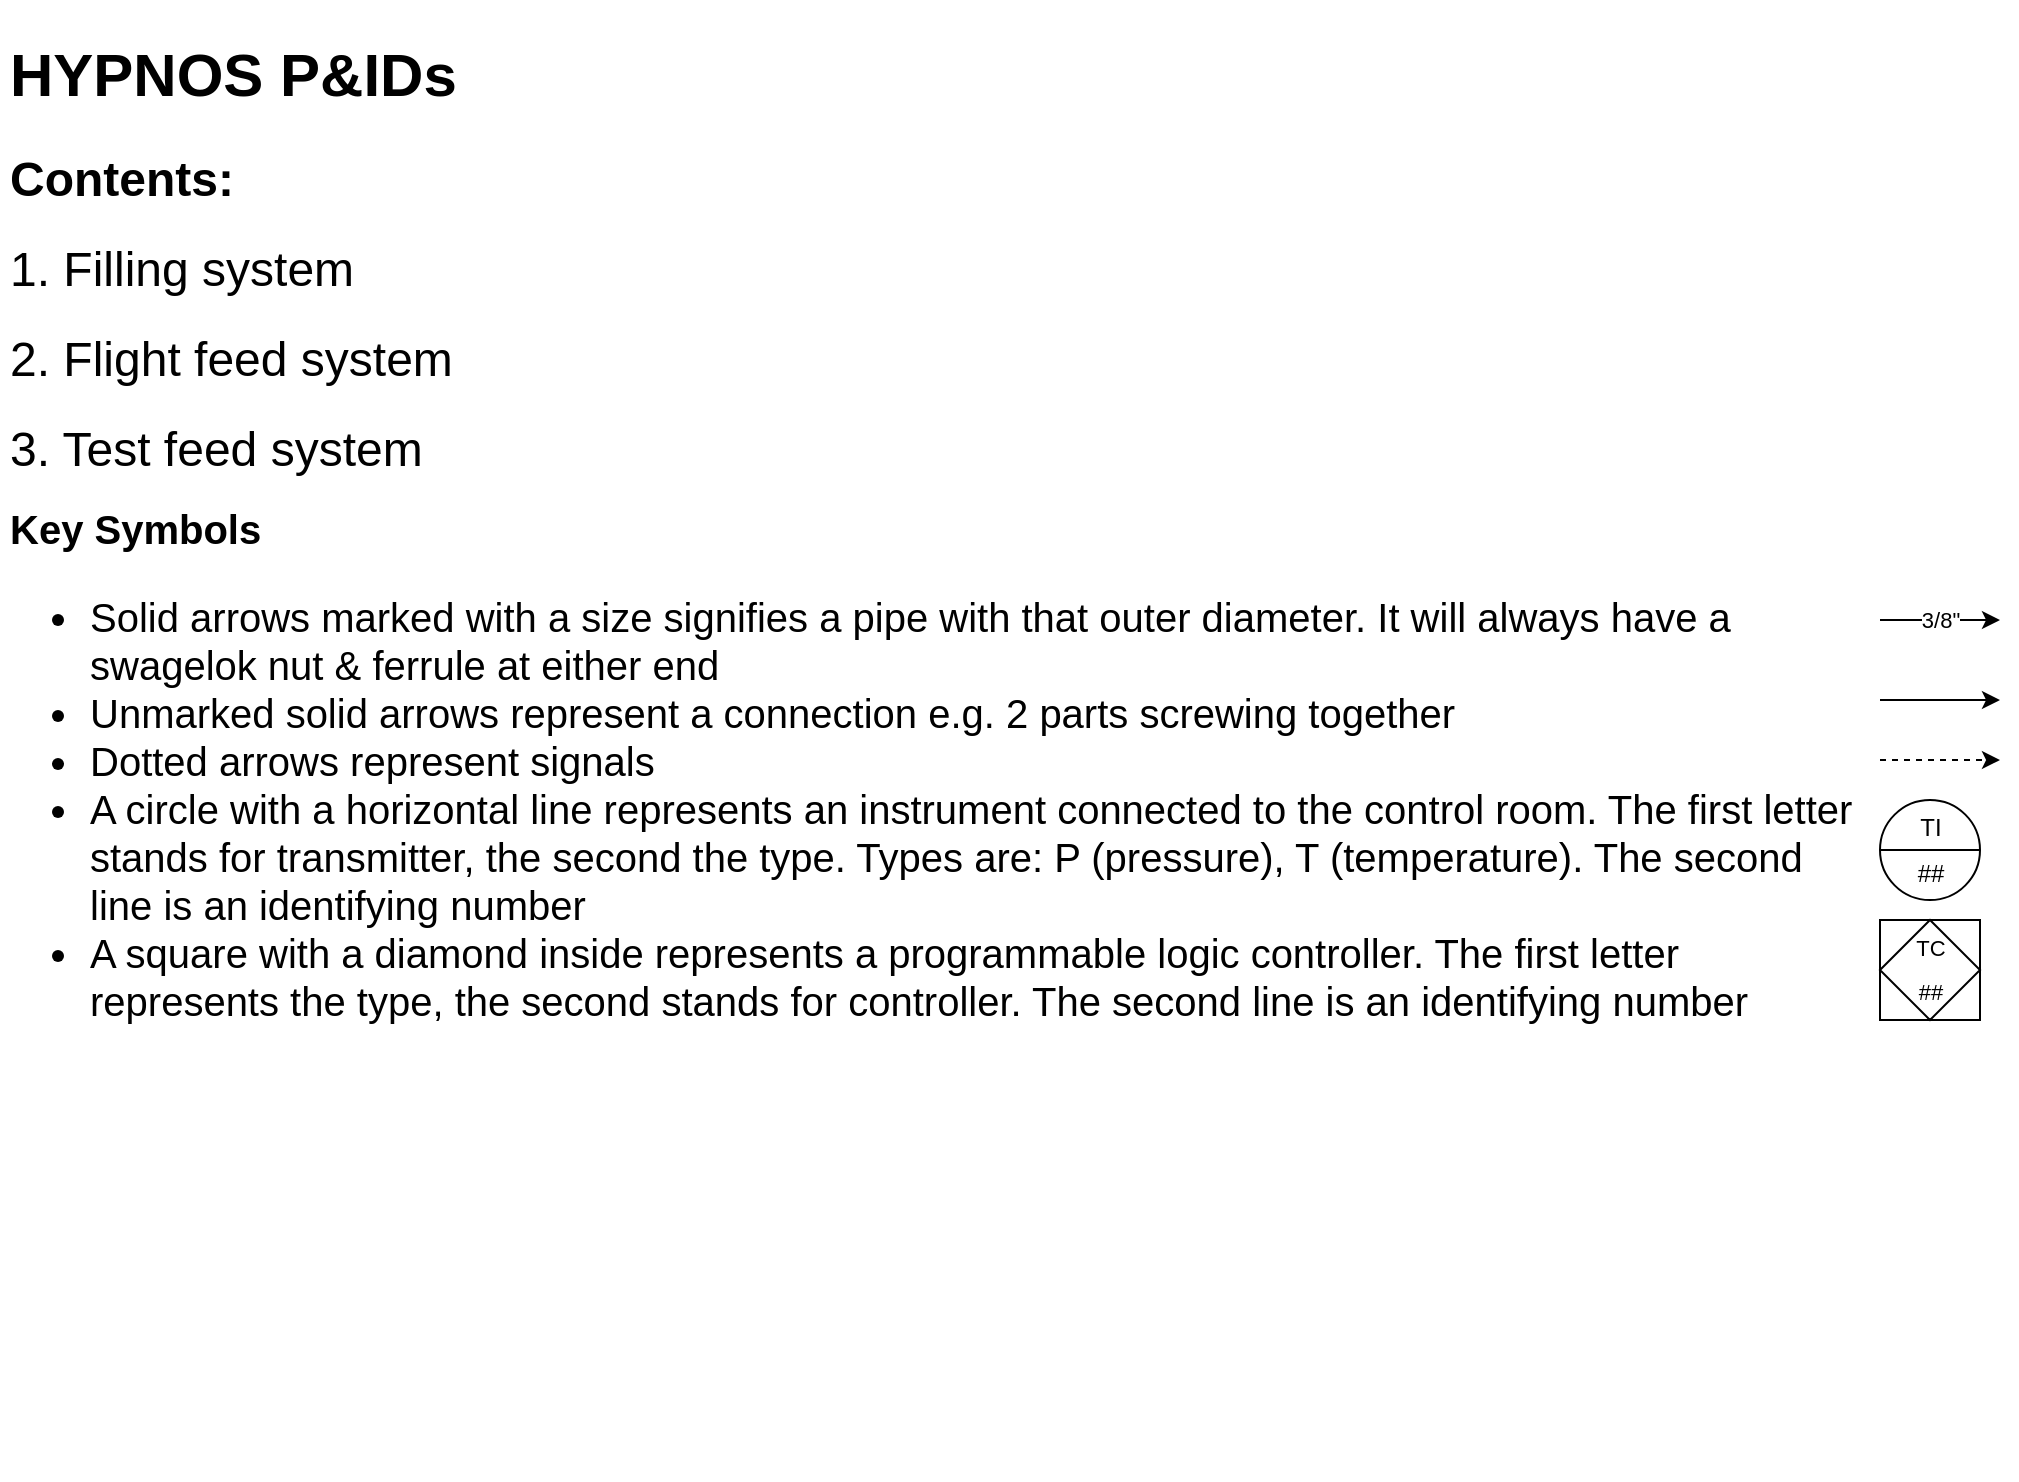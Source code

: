 <mxfile version="18.1.2" type="github" pages="5">
  <diagram id="k6-KurRkUOqiSPLHGTi7" name="Contents">
    <mxGraphModel dx="1247" dy="716" grid="1" gridSize="10" guides="1" tooltips="1" connect="1" arrows="1" fold="1" page="1" pageScale="1" pageWidth="1169" pageHeight="827" math="0" shadow="0">
      <root>
        <mxCell id="aGLZKepbrOK6cXMhk4E4-0" />
        <mxCell id="aGLZKepbrOK6cXMhk4E4-1" parent="aGLZKepbrOK6cXMhk4E4-0" />
        <mxCell id="ziIdKJr02knN9KNG7Chd-1" value="&lt;h1 style=&quot;font-size: 30px&quot;&gt;HYPNOS P&amp;amp;IDs&lt;/h1&gt;&lt;h1&gt;Contents:&lt;/h1&gt;&lt;h1&gt;&lt;span style=&quot;font-weight: normal&quot;&gt;1. Filling system&lt;/span&gt;&lt;/h1&gt;&lt;h1&gt;&lt;span style=&quot;font-weight: normal&quot;&gt;2. Flight feed system&lt;/span&gt;&lt;/h1&gt;&lt;h1 style=&quot;font-size: 20px&quot;&gt;&lt;div style=&quot;font-weight: 400 ; font-size: 24px&quot;&gt;3. Test feed system&lt;/div&gt;&lt;/h1&gt;&lt;h1 style=&quot;font-size: 20px&quot;&gt;&lt;font style=&quot;font-size: 20px&quot;&gt;Key Symbols&lt;/font&gt;&lt;/h1&gt;&lt;div&gt;&lt;ul style=&quot;font-size: 20px&quot;&gt;&lt;li&gt;&lt;font style=&quot;font-size: 20px&quot;&gt;Solid arrows marked with a size signifies a pipe with that outer diameter. It will always have a swagelok nut &amp;amp; ferrule at either end&lt;/font&gt;&lt;/li&gt;&lt;li&gt;&lt;font style=&quot;font-size: 20px&quot;&gt;Unmarked solid arrows represent a connection e.g. 2 parts screwing together&lt;/font&gt;&lt;/li&gt;&lt;li&gt;&lt;font style=&quot;font-size: 20px&quot;&gt;Dotted arrows represent signals&lt;/font&gt;&lt;/li&gt;&lt;li&gt;&lt;font style=&quot;font-size: 20px&quot;&gt;A circle with a horizontal line represents an instrument connected to the control room. The first letter stands for transmitter, the second the type. Types are: P (pressure), T (temperature). The second line is an identifying number&lt;/font&gt;&lt;/li&gt;&lt;li&gt;A square with a diamond inside represents a programmable logic controller. The first letter represents the type, the second stands for controller. The second line is an identifying number&lt;/li&gt;&lt;/ul&gt;&lt;/div&gt;" style="text;html=1;strokeColor=none;fillColor=default;spacing=5;spacingTop=-20;whiteSpace=wrap;overflow=hidden;rounded=0;" parent="aGLZKepbrOK6cXMhk4E4-1" vertex="1">
          <mxGeometry x="40" y="40" width="930" height="730" as="geometry" />
        </mxCell>
        <mxCell id="MOgN7wW8o-6PX971gVoD-0" value="" style="group" parent="aGLZKepbrOK6cXMhk4E4-1" vertex="1" connectable="0">
          <mxGeometry x="980" y="340" width="60" height="200" as="geometry" />
        </mxCell>
        <mxCell id="DJLehqkINbFkV_aUMNpy-0" value="&lt;table cellpadding=&quot;4&quot; cellspacing=&quot;0&quot; border=&quot;0&quot; style=&quot;font-size: 1em ; width: 100% ; height: 100%&quot;&gt;&lt;tbody&gt;&lt;tr&gt;&lt;td&gt;TI&lt;/td&gt;&lt;/tr&gt;&lt;tr&gt;&lt;td&gt;##&lt;/td&gt;&lt;/tr&gt;&lt;/tbody&gt;&lt;/table&gt; " style="html=1;outlineConnect=0;align=center;dashed=0;aspect=fixed;shape=mxgraph.pid2inst.discInst;mounting=room;fontColor=#000000;strokeColor=#000000;strokeWidth=1;fillColor=default;" parent="MOgN7wW8o-6PX971gVoD-0" vertex="1">
          <mxGeometry y="90" width="50" height="50" as="geometry" />
        </mxCell>
        <mxCell id="x3hQ55ikFrB5lZBJHxmO-0" value="3/8&quot;" style="endArrow=classic;html=1;rounded=0;fontSize=11;" parent="MOgN7wW8o-6PX971gVoD-0" edge="1">
          <mxGeometry width="50" height="50" relative="1" as="geometry">
            <mxPoint as="sourcePoint" />
            <mxPoint x="60" as="targetPoint" />
            <mxPoint as="offset" />
          </mxGeometry>
        </mxCell>
        <mxCell id="x3hQ55ikFrB5lZBJHxmO-1" value="" style="endArrow=classic;html=1;rounded=0;fontSize=11;" parent="MOgN7wW8o-6PX971gVoD-0" edge="1">
          <mxGeometry width="50" height="50" relative="1" as="geometry">
            <mxPoint y="40" as="sourcePoint" />
            <mxPoint x="60" y="40" as="targetPoint" />
          </mxGeometry>
        </mxCell>
        <mxCell id="x3hQ55ikFrB5lZBJHxmO-2" value="" style="endArrow=classic;html=1;rounded=0;fontSize=11;dashed=1;" parent="MOgN7wW8o-6PX971gVoD-0" edge="1">
          <mxGeometry width="50" height="50" relative="1" as="geometry">
            <mxPoint y="70" as="sourcePoint" />
            <mxPoint x="60" y="70" as="targetPoint" />
          </mxGeometry>
        </mxCell>
        <mxCell id="JgZyb19WhZ2yH65wuL6e-0" value="&lt;table cellpadding=&quot;4&quot; cellspacing=&quot;0&quot; border=&quot;0&quot; style=&quot;font-size: 1em ; width: 100% ; height: 100%&quot;&gt;&lt;tbody&gt;&lt;tr&gt;&lt;td&gt;TC&lt;/td&gt;&lt;/tr&gt;&lt;tr&gt;&lt;td&gt;##&lt;/td&gt;&lt;/tr&gt;&lt;/tbody&gt;&lt;/table&gt; " style="html=1;outlineConnect=0;align=center;dashed=0;aspect=fixed;shape=mxgraph.pid2inst.progLogCont;mounting=field;fontSize=11;fillColor=default;" parent="MOgN7wW8o-6PX971gVoD-0" vertex="1">
          <mxGeometry y="150" width="50" height="50" as="geometry" />
        </mxCell>
      </root>
    </mxGraphModel>
  </diagram>
  <diagram id="Ib7LhURrhSc_TggTuhZg" name="Filling system">
    <mxGraphModel dx="1467" dy="842" grid="1" gridSize="10" guides="1" tooltips="1" connect="1" arrows="1" fold="1" page="1" pageScale="1" pageWidth="1169" pageHeight="827" math="0" shadow="0">
      <root>
        <mxCell id="0" />
        <mxCell id="1" parent="0" />
        <mxCell id="PHy7201BnxDDZTUnav_f-2" value="&lt;b&gt;&lt;font&gt;&lt;u style=&quot;font-size: 20px&quot;&gt;HYPNOS FILL SYSTEM CONFIG P&amp;amp;ID&lt;/u&gt;&lt;br&gt;&lt;span style=&quot;font-size: 20px&quot;&gt;REV 1.4&lt;/span&gt;&lt;br&gt;&lt;font style=&quot;font-size: 14px&quot;&gt;LUC PAOLI&lt;/font&gt;&lt;br&gt;&lt;/font&gt;&lt;/b&gt;" style="text;html=1;strokeColor=none;fillColor=none;align=center;verticalAlign=middle;whiteSpace=wrap;rounded=0;fontFamily=Helvetica;" parent="1" vertex="1">
          <mxGeometry x="16.04" y="10" width="262.63" height="88" as="geometry" />
        </mxCell>
        <mxCell id="PHy7201BnxDDZTUnav_f-101" value="" style="group" parent="1" vertex="1" connectable="0">
          <mxGeometry x="56.0" y="110" width="142.59" height="206.28" as="geometry" />
        </mxCell>
        <mxCell id="PHy7201BnxDDZTUnav_f-99" value="" style="shape=mxgraph.pid.vessels.vessel_(dished_ends,_electrical_heating);pointerEvents=1;align=center;verticalLabelPosition=middle;verticalAlign=middle;dashed=0;fontColor=#000000;strokeColor=#000000;strokeWidth=1;fillColor=default;labelPosition=center;horizontal=1;html=1;" parent="PHy7201BnxDDZTUnav_f-101" vertex="1">
          <mxGeometry x="20.0" width="122.59" height="206.28" as="geometry" />
        </mxCell>
        <mxCell id="PHy7201BnxDDZTUnav_f-100" value="&lt;span style=&quot;&quot;&gt;TEMPERATURE&lt;/span&gt;&lt;br style=&quot;&quot;&gt;&lt;span style=&quot;&quot;&gt;CONTROLLED&lt;/span&gt;&lt;br style=&quot;&quot;&gt;&lt;span style=&quot;&quot;&gt;FILL TANK&lt;/span&gt;" style="text;strokeColor=none;fillColor=none;align=center;verticalAlign=middle;spacingLeft=4;spacingRight=4;overflow=hidden;points=[[0,0.5],[1,0.5]];portConstraint=eastwest;rotatable=0;fontColor=#000000;html=1;" parent="PHy7201BnxDDZTUnav_f-101" vertex="1">
          <mxGeometry y="76.91" width="140" height="60" as="geometry" />
        </mxCell>
        <mxCell id="PHy7201BnxDDZTUnav_f-72" style="edgeStyle=orthogonalEdgeStyle;rounded=0;orthogonalLoop=1;jettySize=auto;html=1;dashed=1;entryX=0;entryY=0.5;entryDx=0;entryDy=0;exitX=1.001;exitY=0.603;exitDx=0;exitDy=0;exitPerimeter=0;" parent="1" source="PHy7201BnxDDZTUnav_f-99" target="PHy7201BnxDDZTUnav_f-109" edge="1">
          <mxGeometry relative="1" as="geometry">
            <mxPoint x="174.29" y="285" as="sourcePoint" />
            <mxPoint x="214.09" y="285" as="targetPoint" />
            <Array as="points">
              <mxPoint x="198.29" y="285" />
            </Array>
          </mxGeometry>
        </mxCell>
        <mxCell id="PHy7201BnxDDZTUnav_f-45" value="1/4&quot;NPT -&lt;br&gt;1/2&quot;SW" style="verticalLabelPosition=middle;align=left;dashed=0;html=1;verticalAlign=middle;shape=mxgraph.pid.piping.concentric_reducer;direction=north;horizontal=1;labelPosition=right;fontFamily=Helvetica;" parent="1" vertex="1">
          <mxGeometry x="111.155" y="420.491" width="32.261" height="32.792" as="geometry" />
        </mxCell>
        <mxCell id="PHy7201BnxDDZTUnav_f-47" value="1/2&quot;" style="edgeStyle=orthogonalEdgeStyle;rounded=0;orthogonalLoop=1;jettySize=auto;html=1;fontFamily=Helvetica;entryX=0;entryY=0.5;entryDx=0;entryDy=0;entryPerimeter=0;" parent="1" source="PHy7201BnxDDZTUnav_f-45" target="PHy7201BnxDDZTUnav_f-48" edge="1">
          <mxGeometry x="85.69" y="128.573" as="geometry">
            <mxPoint x="127.343" y="484.238" as="targetPoint" />
          </mxGeometry>
        </mxCell>
        <mxCell id="PHy7201BnxDDZTUnav_f-48" value="1/2&quot; SW&lt;br&gt;HOSE" style="verticalLabelPosition=middle;align=left;dashed=0;html=1;verticalAlign=middle;shape=mxgraph.pid.piping.flexible_hose;pointerEvents=1;direction=south;fontFamily=Helvetica;horizontal=1;labelPosition=right;" parent="1" vertex="1">
          <mxGeometry x="105.751" y="499.995" width="43.084" height="81.979" as="geometry" />
        </mxCell>
        <mxCell id="PHy7201BnxDDZTUnav_f-52" value="3/8&quot; TEE" style="shape=tee;whiteSpace=wrap;html=1;rotation=0;dx=12;dy=12;fontFamily=Helvetica;direction=west;flipV=0;verticalAlign=top;labelPosition=center;verticalLabelPosition=bottom;align=center;" parent="1" vertex="1">
          <mxGeometry x="217.287" y="670.505" width="61.339" height="48.668" as="geometry" />
        </mxCell>
        <mxCell id="PHy7201BnxDDZTUnav_f-53" value="3/8&quot;" style="edgeStyle=orthogonalEdgeStyle;rounded=0;orthogonalLoop=1;jettySize=auto;html=1;entryX=0;entryY=0;entryDx=61.339;entryDy=6;entryPerimeter=0;fontFamily=Helvetica;exitX=1;exitY=0.5;exitDx=0;exitDy=0;exitPerimeter=0;" parent="1" source="PHy7201BnxDDZTUnav_f-79" target="PHy7201BnxDDZTUnav_f-52" edge="1">
          <mxGeometry x="37.29" y="-20" as="geometry">
            <mxPoint x="181.753" y="650.053" as="sourcePoint" />
            <mxPoint x="-45" y="-10" as="offset" />
          </mxGeometry>
        </mxCell>
        <mxCell id="PHy7201BnxDDZTUnav_f-54" value="1/8&quot;NPT -&lt;br&gt;3/8&quot;SW" style="verticalLabelPosition=middle;align=left;dashed=0;html=1;verticalAlign=middle;shape=mxgraph.pid.piping.concentric_reducer;direction=north;fontFamily=Helvetica;horizontal=1;labelPosition=right;" parent="1" vertex="1">
          <mxGeometry x="231.828" y="580.572" width="32.261" height="32.792" as="geometry" />
        </mxCell>
        <mxCell id="PHy7201BnxDDZTUnav_f-55" value="3/8&quot;" style="edgeStyle=orthogonalEdgeStyle;rounded=0;orthogonalLoop=1;jettySize=auto;html=1;entryX=0;entryY=0.5;entryDx=0;entryDy=0;entryPerimeter=0;fontFamily=Helvetica;" parent="1" source="PHy7201BnxDDZTUnav_f-52" target="PHy7201BnxDDZTUnav_f-54" edge="1">
          <mxGeometry x="-40.776" y="107.309" as="geometry" />
        </mxCell>
        <mxCell id="PHy7201BnxDDZTUnav_f-57" value="" style="edgeStyle=orthogonalEdgeStyle;rounded=0;orthogonalLoop=1;jettySize=auto;html=1;fontFamily=Helvetica;" parent="1" source="PHy7201BnxDDZTUnav_f-54" edge="1">
          <mxGeometry x="-40.776" y="185.224" as="geometry">
            <mxPoint x="247.89" y="547.78" as="targetPoint" />
          </mxGeometry>
        </mxCell>
        <mxCell id="PHy7201BnxDDZTUnav_f-58" value="1/8&quot; BSPP -&lt;br&gt;3/8&quot;SW" style="verticalLabelPosition=middle;align=left;dashed=0;html=1;verticalAlign=middle;shape=mxgraph.pid.piping.concentric_reducer;direction=north;fontFamily=Helvetica;horizontal=1;labelPosition=right;" parent="1" vertex="1">
          <mxGeometry x="352.438" y="580.572" width="32.261" height="32.792" as="geometry" />
        </mxCell>
        <mxCell id="PHy7201BnxDDZTUnav_f-59" value="TO ATM" style="edgeStyle=orthogonalEdgeStyle;rounded=0;orthogonalLoop=1;jettySize=auto;html=1;fontFamily=Helvetica;verticalAlign=middle;exitX=0.987;exitY=0.721;exitDx=0;exitDy=0;exitPerimeter=0;" parent="1" source="PHy7201BnxDDZTUnav_f-60" edge="1">
          <mxGeometry x="43.621" y="61.678" as="geometry">
            <mxPoint x="370.818" y="430.238" as="targetPoint" />
            <Array as="points">
              <mxPoint x="370.818" y="430.238" />
            </Array>
          </mxGeometry>
        </mxCell>
        <mxCell id="PHy7201BnxDDZTUnav_f-60" value="NOSWIZARDS&lt;br&gt;SPRV" style="verticalLabelPosition=middle;align=left;html=1;verticalAlign=middle;pointerEvents=1;dashed=0;shape=mxgraph.pid2valves.valve;valveType=gate;actuator=spring;direction=north;horizontal=1;labelPosition=right;fontFamily=Helvetica;" parent="1" vertex="1">
          <mxGeometry x="325.285" y="483.541" width="62.409" height="63.436" as="geometry" />
        </mxCell>
        <mxCell id="PHy7201BnxDDZTUnav_f-61" value="" style="edgeStyle=orthogonalEdgeStyle;rounded=0;orthogonalLoop=1;jettySize=auto;html=1;entryX=-0.043;entryY=0.691;entryDx=0;entryDy=0;entryPerimeter=0;fontFamily=Helvetica;" parent="1" source="PHy7201BnxDDZTUnav_f-58" target="PHy7201BnxDDZTUnav_f-60" edge="1">
          <mxGeometry x="-116.956" y="182.592" as="geometry" />
        </mxCell>
        <mxCell id="PHy7201BnxDDZTUnav_f-62" value="3/8&quot;" style="edgeStyle=orthogonalEdgeStyle;rounded=0;orthogonalLoop=1;jettySize=auto;html=1;entryX=0;entryY=0.5;entryDx=0;entryDy=0;entryPerimeter=0;fontFamily=Helvetica;" parent="1" source="PHy7201BnxDDZTUnav_f-63" target="PHy7201BnxDDZTUnav_f-58" edge="1">
          <mxGeometry x="243.047" y="429.361" as="geometry" />
        </mxCell>
        <mxCell id="PHy7201BnxDDZTUnav_f-63" value="3/8&quot; TEE" style="shape=tee;whiteSpace=wrap;html=1;rotation=0;dx=12;dy=12;fontFamily=Helvetica;direction=west;labelPosition=center;verticalLabelPosition=bottom;align=center;verticalAlign=top;" parent="1" vertex="1">
          <mxGeometry x="337.899" y="670.505" width="61.339" height="48.668" as="geometry" />
        </mxCell>
        <mxCell id="PHy7201BnxDDZTUnav_f-64" value="3/8&quot;" style="edgeStyle=orthogonalEdgeStyle;rounded=0;orthogonalLoop=1;jettySize=auto;html=1;entryX=0;entryY=0;entryDx=61.339;entryDy=6;entryPerimeter=0;exitX=0;exitY=0;exitDx=0;exitDy=6;exitPerimeter=0;fontFamily=Helvetica;" parent="1" source="PHy7201BnxDDZTUnav_f-52" target="PHy7201BnxDDZTUnav_f-63" edge="1">
          <mxGeometry x="232.687" y="431.994" as="geometry" />
        </mxCell>
        <mxCell id="PHy7201BnxDDZTUnav_f-65" value="3/8&quot;SW -&lt;br&gt;3/8&quot;BSPP" style="verticalLabelPosition=top;align=center;dashed=0;html=1;verticalAlign=bottom;shape=mxgraph.pid.piping.concentric_reducer;direction=east;fontFamily=Helvetica;labelPosition=center;" parent="1" vertex="1">
          <mxGeometry x="447.286" y="697.192" width="32.261" height="32.792" as="geometry" />
        </mxCell>
        <mxCell id="PHy7201BnxDDZTUnav_f-66" value="3/8&quot;" style="edgeStyle=orthogonalEdgeStyle;rounded=0;orthogonalLoop=1;jettySize=auto;html=1;entryX=0;entryY=0.5;entryDx=0;entryDy=0;entryPerimeter=0;exitX=0;exitY=0;exitDx=0;exitDy=6;exitPerimeter=0;fontFamily=Helvetica;" parent="1" source="PHy7201BnxDDZTUnav_f-63" target="PHy7201BnxDDZTUnav_f-65" edge="1">
          <mxGeometry x="243.047" y="429.361" as="geometry" />
        </mxCell>
        <mxCell id="PHy7201BnxDDZTUnav_f-67" value="" style="edgeStyle=orthogonalEdgeStyle;rounded=0;orthogonalLoop=1;jettySize=auto;html=1;entryX=1;entryY=0.5;entryDx=0;entryDy=0;entryPerimeter=0;fontFamily=Helvetica;verticalAlign=middle;" parent="1" source="PHy7201BnxDDZTUnav_f-68" target="PHy7201BnxDDZTUnav_f-45" edge="1">
          <mxGeometry x="85.69" y="80.449" as="geometry">
            <Array as="points">
              <mxPoint x="127.29" y="400" />
              <mxPoint x="127.29" y="400" />
            </Array>
          </mxGeometry>
        </mxCell>
        <mxCell id="PHy7201BnxDDZTUnav_f-68" value="BS341 NO. 13&lt;br&gt;CONNECTOR" style="verticalLabelPosition=middle;align=left;dashed=0;html=1;verticalAlign=middle;shape=mxgraph.pid.piping.concentric_reducer;direction=south;horizontal=1;labelPosition=right;fontFamily=Helvetica;" parent="1" vertex="1">
          <mxGeometry x="111.16" y="352.479" width="32.261" height="32.792" as="geometry" />
        </mxCell>
        <mxCell id="PHy7201BnxDDZTUnav_f-73" value="&lt;table cellpadding=&quot;4&quot; cellspacing=&quot;0&quot; border=&quot;0&quot; style=&quot;font-size: 1em ; width: 100% ; height: 100%&quot;&gt;&lt;tbody&gt;&lt;tr&gt;&lt;td&gt;PT&lt;/td&gt;&lt;/tr&gt;&lt;tr&gt;&lt;td&gt;01&lt;/td&gt;&lt;/tr&gt;&lt;/tbody&gt;&lt;/table&gt; " style="html=1;outlineConnect=0;align=center;dashed=0;aspect=fixed;shape=mxgraph.pid2inst.discInst;mounting=room" parent="1" vertex="1">
          <mxGeometry x="220.96" y="493.78" width="54" height="54" as="geometry" />
        </mxCell>
        <mxCell id="PHy7201BnxDDZTUnav_f-79" value="1/2&quot;SW -&lt;br&gt;3/8&quot;SW" style="verticalLabelPosition=middle;align=left;dashed=0;html=1;verticalAlign=middle;shape=mxgraph.pid.piping.concentric_reducer;direction=south;horizontal=1;labelPosition=right;fontFamily=Helvetica;" parent="1" vertex="1">
          <mxGeometry x="111.155" y="614.901" width="32.261" height="32.792" as="geometry" />
        </mxCell>
        <mxCell id="PHy7201BnxDDZTUnav_f-80" value="&lt;font color=&quot;#000000&quot;&gt;1/2&quot;&lt;/font&gt;" style="edgeStyle=orthogonalEdgeStyle;rounded=0;orthogonalLoop=1;jettySize=auto;html=1;entryX=0;entryY=0.5;entryDx=0;entryDy=0;entryPerimeter=0;fontColor=#FF0000;" parent="1" source="PHy7201BnxDDZTUnav_f-48" target="PHy7201BnxDDZTUnav_f-79" edge="1">
          <mxGeometry x="0.218" relative="1" as="geometry">
            <mxPoint as="offset" />
          </mxGeometry>
        </mxCell>
        <mxCell id="oJNI01VQkAOPe_WOcS0w-2" style="edgeStyle=orthogonalEdgeStyle;rounded=0;orthogonalLoop=1;jettySize=auto;html=1;entryX=1;entryY=0.5;entryDx=0;entryDy=0;entryPerimeter=0;" edge="1" parent="1" source="PHy7201BnxDDZTUnav_f-81" target="PHy7201BnxDDZTUnav_f-83">
          <mxGeometry relative="1" as="geometry">
            <mxPoint x="596.999" y="713.663" as="targetPoint" />
          </mxGeometry>
        </mxCell>
        <mxCell id="PHy7201BnxDDZTUnav_f-81" value="FILL BALL&lt;br&gt;VALVE" style="verticalLabelPosition=bottom;align=center;html=1;verticalAlign=top;pointerEvents=1;dashed=0;shape=mxgraph.pid2valves.valve;valveType=ball;direction=east;fontFamily=Helvetica;horizontal=1;labelPosition=center;" parent="1" vertex="1">
          <mxGeometry x="507.291" y="697.196" width="56.431" height="32.319" as="geometry" />
        </mxCell>
        <mxCell id="PHy7201BnxDDZTUnav_f-82" style="edgeStyle=orthogonalEdgeStyle;rounded=0;orthogonalLoop=1;jettySize=auto;html=1;entryX=-0.023;entryY=0.52;entryDx=0;entryDy=0;entryPerimeter=0;fontColor=#000000;" parent="1" source="PHy7201BnxDDZTUnav_f-65" target="PHy7201BnxDDZTUnav_f-81" edge="1">
          <mxGeometry relative="1" as="geometry" />
        </mxCell>
        <mxCell id="PHy7201BnxDDZTUnav_f-83" value="3/8&quot;BSPP -&lt;br&gt;3/8&quot;SW" style="verticalLabelPosition=top;align=center;dashed=0;html=1;verticalAlign=bottom;shape=mxgraph.pid.piping.concentric_reducer;direction=west;fontFamily=Helvetica;labelPosition=center;" parent="1" vertex="1">
          <mxGeometry x="599.996" y="697.192" width="32.261" height="32.792" as="geometry" />
        </mxCell>
        <mxCell id="PHy7201BnxDDZTUnav_f-88" value="3/8&quot;" style="edgeStyle=orthogonalEdgeStyle;rounded=0;orthogonalLoop=1;jettySize=auto;html=1;entryX=0;entryY=0.5;entryDx=0;entryDy=0;entryPerimeter=0;fontColor=#000000;" parent="1" source="PHy7201BnxDDZTUnav_f-83" target="PHy7201BnxDDZTUnav_f-113" edge="1">
          <mxGeometry relative="1" as="geometry">
            <mxPoint x="677.999" y="713.173" as="targetPoint" />
          </mxGeometry>
        </mxCell>
        <mxCell id="PHy7201BnxDDZTUnav_f-102" style="edgeStyle=orthogonalEdgeStyle;rounded=0;orthogonalLoop=1;jettySize=auto;html=1;entryX=0;entryY=0.5;entryDx=0;entryDy=0;entryPerimeter=0;fontColor=#000000;exitX=0.41;exitY=1.002;exitDx=0;exitDy=0;exitPerimeter=0;" parent="1" source="PHy7201BnxDDZTUnav_f-99" target="PHy7201BnxDDZTUnav_f-68" edge="1">
          <mxGeometry relative="1" as="geometry" />
        </mxCell>
        <mxCell id="PHy7201BnxDDZTUnav_f-106" style="edgeStyle=orthogonalEdgeStyle;rounded=0;orthogonalLoop=1;jettySize=auto;html=1;entryX=0.997;entryY=0.5;entryDx=0;entryDy=0;entryPerimeter=0;fontColor=#000000;dashed=1;" parent="1" source="PHy7201BnxDDZTUnav_f-104" target="PHy7201BnxDDZTUnav_f-99" edge="1">
          <mxGeometry relative="1" as="geometry" />
        </mxCell>
        <mxCell id="PHy7201BnxDDZTUnav_f-104" value="TC&lt;br&gt;01&lt;br&gt; " style="html=1;outlineConnect=0;align=center;dashed=0;aspect=fixed;shape=mxgraph.pid2inst.progLogCont;mounting=field;fontColor=#000000;strokeColor=#000000;strokeWidth=1;fillColor=default;" parent="1" vertex="1">
          <mxGeometry x="287.9" y="188.14" width="50" height="50" as="geometry" />
        </mxCell>
        <mxCell id="PHy7201BnxDDZTUnav_f-107" value="DAQ" style="rounded=1;whiteSpace=wrap;html=1;fontColor=#000000;strokeColor=#000000;strokeWidth=1;fillColor=default;" parent="1" vertex="1">
          <mxGeometry x="376.02" y="255" width="120" height="60" as="geometry" />
        </mxCell>
        <mxCell id="PHy7201BnxDDZTUnav_f-110" style="edgeStyle=orthogonalEdgeStyle;rounded=0;orthogonalLoop=1;jettySize=auto;html=1;entryX=0.5;entryY=1;entryDx=0;entryDy=0;dashed=1;fontColor=#000000;" parent="1" source="PHy7201BnxDDZTUnav_f-73" target="PHy7201BnxDDZTUnav_f-107" edge="1">
          <mxGeometry relative="1" as="geometry">
            <Array as="points">
              <mxPoint x="248.29" y="370" />
              <mxPoint x="436.29" y="370" />
            </Array>
          </mxGeometry>
        </mxCell>
        <mxCell id="PHy7201BnxDDZTUnav_f-108" value="" style="endArrow=classic;html=1;rounded=0;dashed=1;fontColor=#000000;entryX=0;entryY=0.5;entryDx=0;entryDy=0;exitX=1;exitY=0.5;exitDx=0;exitDy=0;" parent="1" source="PHy7201BnxDDZTUnav_f-109" target="PHy7201BnxDDZTUnav_f-107" edge="1">
          <mxGeometry width="50" height="50" relative="1" as="geometry">
            <mxPoint x="264.09" y="285" as="sourcePoint" />
            <mxPoint x="387.29" y="270" as="targetPoint" />
          </mxGeometry>
        </mxCell>
        <mxCell id="PHy7201BnxDDZTUnav_f-109" value="&lt;table cellpadding=&quot;4&quot; cellspacing=&quot;0&quot; border=&quot;0&quot; style=&quot;font-size: 1em ; width: 100% ; height: 100%&quot;&gt;&lt;tbody&gt;&lt;tr&gt;&lt;td&gt;TT&lt;/td&gt;&lt;/tr&gt;&lt;tr&gt;&lt;td&gt;01&lt;/td&gt;&lt;/tr&gt;&lt;/tbody&gt;&lt;/table&gt; " style="html=1;outlineConnect=0;align=center;dashed=0;aspect=fixed;shape=mxgraph.pid2inst.discInst;mounting=room;fontColor=#000000;strokeColor=#000000;strokeWidth=1;fillColor=default;" parent="1" vertex="1">
          <mxGeometry x="231.83" y="260" width="50" height="50" as="geometry" />
        </mxCell>
        <mxCell id="PHy7201BnxDDZTUnav_f-105" style="edgeStyle=orthogonalEdgeStyle;rounded=0;orthogonalLoop=1;jettySize=auto;html=1;entryX=0.5;entryY=1;entryDx=0;entryDy=0;fontColor=#000000;dashed=1;exitX=1;exitY=0.5;exitDx=0;exitDy=0;" parent="1" source="PHy7201BnxDDZTUnav_f-109" target="PHy7201BnxDDZTUnav_f-104" edge="1">
          <mxGeometry relative="1" as="geometry">
            <mxPoint x="264.09" y="285" as="sourcePoint" />
          </mxGeometry>
        </mxCell>
        <mxCell id="PHy7201BnxDDZTUnav_f-111" value="NOSWIZARDS&lt;br&gt;6AN HOSE" style="verticalLabelPosition=bottom;align=center;dashed=0;html=1;verticalAlign=top;shape=mxgraph.pid.piping.flexible_hose;pointerEvents=1;direction=west;fontFamily=Helvetica;labelPosition=center;" parent="1" vertex="1">
          <mxGeometry x="822.974" y="688.404" width="93.421" height="49.906" as="geometry" />
        </mxCell>
        <mxCell id="PHy7201BnxDDZTUnav_f-113" value="3/8&quot;BSPP -&lt;br&gt;3/8&quot;SW" style="verticalLabelPosition=top;align=center;dashed=0;html=1;verticalAlign=bottom;shape=mxgraph.pid.piping.concentric_reducer;direction=east;fontFamily=Helvetica;labelPosition=center;" parent="1" vertex="1">
          <mxGeometry x="680.706" y="697.192" width="32.261" height="32.792" as="geometry" />
        </mxCell>
        <mxCell id="PHy7201BnxDDZTUnav_f-120" style="edgeStyle=orthogonalEdgeStyle;rounded=0;orthogonalLoop=1;jettySize=auto;html=1;entryX=1;entryY=0.5;entryDx=0;entryDy=0;entryPerimeter=0;fontColor=#000000;" parent="1" source="PHy7201BnxDDZTUnav_f-118" target="PHy7201BnxDDZTUnav_f-111" edge="1">
          <mxGeometry relative="1" as="geometry" />
        </mxCell>
        <mxCell id="PHy7201BnxDDZTUnav_f-118" value="3/8&quot;SW -&lt;br&gt;&amp;nbsp;6AN" style="verticalLabelPosition=top;align=center;dashed=0;html=1;verticalAlign=bottom;shape=mxgraph.pid.piping.concentric_reducer;direction=east;fontFamily=Helvetica;labelPosition=center;" parent="1" vertex="1">
          <mxGeometry x="762.966" y="697.192" width="32.261" height="32.792" as="geometry" />
        </mxCell>
        <mxCell id="PHy7201BnxDDZTUnav_f-115" value="3/8&quot;" style="edgeStyle=orthogonalEdgeStyle;rounded=0;orthogonalLoop=1;jettySize=auto;html=1;fontColor=#000000;entryX=0;entryY=0.5;entryDx=0;entryDy=0;entryPerimeter=0;" parent="1" source="PHy7201BnxDDZTUnav_f-113" target="PHy7201BnxDDZTUnav_f-118" edge="1">
          <mxGeometry relative="1" as="geometry">
            <mxPoint x="782.97" y="713" as="targetPoint" />
          </mxGeometry>
        </mxCell>
        <mxCell id="PHy7201BnxDDZTUnav_f-121" value="3/8&quot;SW -&lt;br&gt;&amp;nbsp;6AN" style="verticalLabelPosition=middle;align=right;dashed=0;html=1;verticalAlign=middle;shape=mxgraph.pid.piping.concentric_reducer;direction=north;fontFamily=Helvetica;labelPosition=left;" parent="1" vertex="1">
          <mxGeometry x="932.971" y="626.968" width="32.792" height="32.261" as="geometry" />
        </mxCell>
        <mxCell id="PHy7201BnxDDZTUnav_f-122" style="edgeStyle=orthogonalEdgeStyle;rounded=0;orthogonalLoop=1;jettySize=auto;html=1;entryX=0;entryY=0.5;entryDx=0;entryDy=0;entryPerimeter=0;fontColor=#000000;" parent="1" source="PHy7201BnxDDZTUnav_f-111" target="PHy7201BnxDDZTUnav_f-121" edge="1">
          <mxGeometry relative="1" as="geometry" />
        </mxCell>
        <mxCell id="PHy7201BnxDDZTUnav_f-131" value="3/8&quot;" style="edgeStyle=orthogonalEdgeStyle;rounded=0;orthogonalLoop=1;jettySize=auto;html=1;fontColor=#000000;" parent="1" source="PHy7201BnxDDZTUnav_f-123" edge="1">
          <mxGeometry relative="1" as="geometry">
            <mxPoint x="949.37" y="510" as="targetPoint" />
          </mxGeometry>
        </mxCell>
        <mxCell id="PHy7201BnxDDZTUnav_f-123" value="SW 3/8&quot; QUICK&lt;br&gt;DISCONNECT" style="verticalLabelPosition=middle;align=right;dashed=0;html=1;verticalAlign=middle;shape=mxgraph.pid.piping.double_flange;pointerEvents=1;direction=south;labelPosition=left;horizontal=1;" parent="1" vertex="1">
          <mxGeometry x="929.37" y="556.97" width="40" height="10" as="geometry" />
        </mxCell>
        <mxCell id="PHy7201BnxDDZTUnav_f-132" value="" style="shape=flexArrow;endArrow=classic;html=1;rounded=0;fontColor=#000000;" parent="1" edge="1">
          <mxGeometry width="50" height="50" relative="1" as="geometry">
            <mxPoint x="949.24" y="500" as="sourcePoint" />
            <mxPoint x="949.24" y="440" as="targetPoint" />
          </mxGeometry>
        </mxCell>
        <mxCell id="PHy7201BnxDDZTUnav_f-124" value="3/8&quot;" style="edgeStyle=orthogonalEdgeStyle;rounded=0;orthogonalLoop=1;jettySize=auto;html=1;entryX=0.9;entryY=0.5;entryDx=0;entryDy=0;entryPerimeter=0;fontColor=#000000;" parent="1" source="PHy7201BnxDDZTUnav_f-121" target="PHy7201BnxDDZTUnav_f-123" edge="1">
          <mxGeometry relative="1" as="geometry" />
        </mxCell>
        <mxCell id="FmFQ4rPdQYdLu2N4QUA8-1" value="TO FEED SYSTEM" style="text;html=1;strokeColor=none;fillColor=none;align=center;verticalAlign=middle;whiteSpace=wrap;rounded=0;fontColor=#000000;" parent="1" vertex="1">
          <mxGeometry x="912.53" y="410" width="73.68" height="29" as="geometry" />
        </mxCell>
        <mxCell id="rBykH6ILNC34cnbh9j5M-1" value="M" style="text;html=1;strokeColor=none;fillColor=none;align=center;verticalAlign=middle;whiteSpace=wrap;rounded=0;fontColor=#000000;" parent="1" vertex="1">
          <mxGeometry x="530.16" y="709.49" width="10.7" height="8.2" as="geometry" />
        </mxCell>
        <mxCell id="8U7-wDKYKQAgvXB5fvo2-1" style="edgeStyle=orthogonalEdgeStyle;rounded=0;orthogonalLoop=1;jettySize=auto;html=1;dashed=1;fontSize=11;" parent="1" target="9G-0R5FSyauEbFqfK7pn-1" edge="1">
          <mxGeometry relative="1" as="geometry">
            <mxPoint x="535" y="430" as="sourcePoint" />
          </mxGeometry>
        </mxCell>
        <mxCell id="9G-0R5FSyauEbFqfK7pn-3" style="edgeStyle=orthogonalEdgeStyle;rounded=0;orthogonalLoop=1;jettySize=auto;html=1;entryX=0.497;entryY=0.178;entryDx=0;entryDy=0;entryPerimeter=0;dashed=1;fontSize=11;" parent="1" source="9G-0R5FSyauEbFqfK7pn-1" target="PHy7201BnxDDZTUnav_f-81" edge="1">
          <mxGeometry relative="1" as="geometry" />
        </mxCell>
        <mxCell id="9G-0R5FSyauEbFqfK7pn-1" value="MC&lt;br&gt;01&lt;br&gt; " style="html=1;outlineConnect=0;align=center;dashed=0;aspect=fixed;shape=mxgraph.pid2inst.progLogCont;mounting=field;fontColor=#000000;strokeColor=#000000;strokeWidth=1;fillColor=default;" parent="1" vertex="1">
          <mxGeometry x="513.444" y="626.387" width="44.118" height="44.118" as="geometry" />
        </mxCell>
        <mxCell id="8U7-wDKYKQAgvXB5fvo2-2" value="" style="shape=flexArrow;endArrow=classic;html=1;rounded=0;fontColor=#000000;" parent="1" edge="1">
          <mxGeometry width="50" height="50" relative="1" as="geometry">
            <mxPoint x="535.31" y="359.87" as="sourcePoint" />
            <mxPoint x="535.31" y="419.87" as="targetPoint" />
          </mxGeometry>
        </mxCell>
        <mxCell id="LeCXthVhPXkO0p-w_sGm-1" value="GROUND STATION COMMANDS" style="text;html=1;strokeColor=none;fillColor=none;align=center;verticalAlign=middle;whiteSpace=wrap;rounded=0;fontColor=#000000;" parent="1" vertex="1">
          <mxGeometry x="498.51" y="317.87" width="74" height="30" as="geometry" />
        </mxCell>
      </root>
    </mxGraphModel>
  </diagram>
  <diagram id="N9eMLkgOZ8TUAigYl3_M" name="Flight feed system">
    <mxGraphModel dx="1247" dy="716" grid="1" gridSize="10" guides="1" tooltips="1" connect="1" arrows="1" fold="1" page="1" pageScale="1" pageWidth="1169" pageHeight="827" math="0" shadow="0">
      <root>
        <mxCell id="9qhT2gbWu-hBArQtt8LR-0" />
        <mxCell id="9qhT2gbWu-hBArQtt8LR-1" parent="9qhT2gbWu-hBArQtt8LR-0" />
        <mxCell id="GgJ-GGagvXka6RtjPfGx-0" value="&lt;b&gt;&lt;font&gt;&lt;u style=&quot;font-size: 20px&quot;&gt;HYPNOS FLIGHT FEED SYSTEM CONFIG P&amp;amp;ID&lt;/u&gt;&lt;br&gt;&lt;span style=&quot;font-size: 20px&quot;&gt;REV 1.6&lt;/span&gt;&lt;br&gt;&lt;font style=&quot;font-size: 14px&quot;&gt;LUC PAOLI&lt;/font&gt;&lt;br&gt;&lt;/font&gt;&lt;/b&gt;" style="text;html=1;strokeColor=none;fillColor=none;align=center;verticalAlign=middle;whiteSpace=wrap;rounded=0;fontFamily=Helvetica;" parent="9qhT2gbWu-hBArQtt8LR-1" vertex="1">
          <mxGeometry x="40" y="42" width="262.63" height="88" as="geometry" />
        </mxCell>
        <mxCell id="4C3hLf-XN-ECmza6Cgg7-11" value="3/8&quot;" style="edgeStyle=orthogonalEdgeStyle;rounded=0;orthogonalLoop=1;jettySize=auto;html=1;entryX=0;entryY=0;entryDx=0;entryDy=6;entryPerimeter=0;fontSize=12;startArrow=none;startFill=0;endArrow=classic;endFill=1;" parent="9qhT2gbWu-hBArQtt8LR-1" target="GgJ-GGagvXka6RtjPfGx-35" edge="1">
          <mxGeometry relative="1" as="geometry">
            <mxPoint x="717.9" y="589" as="sourcePoint" />
            <Array as="points">
              <mxPoint x="685.9" y="590" />
            </Array>
          </mxGeometry>
        </mxCell>
        <mxCell id="0fEEbLnaMbrbdZnxikDv-2" style="edgeStyle=orthogonalEdgeStyle;rounded=0;orthogonalLoop=1;jettySize=auto;html=1;entryX=0.5;entryY=1;entryDx=0;entryDy=0;entryPerimeter=0;" edge="1" parent="9qhT2gbWu-hBArQtt8LR-1" source="GgJ-GGagvXka6RtjPfGx-1" target="0fEEbLnaMbrbdZnxikDv-0">
          <mxGeometry relative="1" as="geometry">
            <Array as="points">
              <mxPoint x="928" y="550" />
            </Array>
          </mxGeometry>
        </mxCell>
        <mxCell id="GgJ-GGagvXka6RtjPfGx-1" value="" style="shape=mxgraph.pid.vessels.vessel_(dished_ends,_electrical_heating);pointerEvents=1;align=center;verticalLabelPosition=middle;verticalAlign=middle;dashed=0;fontColor=#000000;strokeColor=#000000;strokeWidth=1;fillColor=default;labelPosition=center;horizontal=1;html=1;direction=north;flipV=0;" parent="9qhT2gbWu-hBArQtt8LR-1" vertex="1">
          <mxGeometry x="714.777" y="501.31" width="182.011" height="110.714" as="geometry" />
        </mxCell>
        <mxCell id="GgJ-GGagvXka6RtjPfGx-5" value="" style="edgeStyle=orthogonalEdgeStyle;rounded=0;orthogonalLoop=1;jettySize=auto;html=1;fontColor=#000000;entryX=0;entryY=0.5;entryDx=0;entryDy=0;entryPerimeter=0;exitX=0.678;exitY=0.023;exitDx=0;exitDy=0;exitPerimeter=0;" parent="9qhT2gbWu-hBArQtt8LR-1" source="GgJ-GGagvXka6RtjPfGx-1" target="GgJ-GGagvXka6RtjPfGx-32" edge="1">
          <mxGeometry relative="1" as="geometry">
            <mxPoint x="683.728" y="537.082" as="targetPoint" />
            <Array as="points" />
            <mxPoint x="716.14" y="536.85" as="sourcePoint" />
          </mxGeometry>
        </mxCell>
        <mxCell id="GgJ-GGagvXka6RtjPfGx-6" value="&lt;span&gt;TEMPERATURE&lt;/span&gt;&lt;br&gt;&lt;span&gt;CONTROLLED&lt;/span&gt;&lt;br&gt;&lt;span&gt;RUN TANK&lt;/span&gt;" style="text;strokeColor=none;fillColor=none;align=center;verticalAlign=middle;spacingLeft=4;spacingRight=4;overflow=hidden;points=[[0,0.5],[1,0.5]];portConstraint=eastwest;rotatable=0;fontColor=#000000;html=1;flipV=1;direction=east;" parent="9qhT2gbWu-hBArQtt8LR-1" vertex="1">
          <mxGeometry x="726.367" y="522.467" width="158.823" height="99.343" as="geometry" />
        </mxCell>
        <mxCell id="GgJ-GGagvXka6RtjPfGx-12" value="1/4&quot;BSPP -&lt;br&gt;1/4&quot; SW" style="verticalLabelPosition=middle;align=right;dashed=0;html=1;verticalAlign=middle;shape=mxgraph.pid.piping.concentric_reducer;direction=north;fontFamily=Helvetica;horizontal=1;labelPosition=left;" parent="9qhT2gbWu-hBArQtt8LR-1" vertex="1">
          <mxGeometry x="952.0" y="447.997" width="28.465" height="29.615" as="geometry" />
        </mxCell>
        <mxCell id="GgJ-GGagvXka6RtjPfGx-13" value="" style="edgeStyle=orthogonalEdgeStyle;rounded=0;orthogonalLoop=1;jettySize=auto;html=1;entryX=0;entryY=0.5;entryDx=0;entryDy=0;entryPerimeter=0;fontColor=#000000;exitX=0;exitY=0;exitDx=0;exitDy=6;exitPerimeter=0;" parent="9qhT2gbWu-hBArQtt8LR-1" source="0fEEbLnaMbrbdZnxikDv-0" target="GgJ-GGagvXka6RtjPfGx-12" edge="1">
          <mxGeometry relative="1" as="geometry">
            <mxPoint x="966.83" y="508" as="sourcePoint" />
            <Array as="points" />
          </mxGeometry>
        </mxCell>
        <mxCell id="GgJ-GGagvXka6RtjPfGx-15" value="TO ATM" style="edgeStyle=orthogonalEdgeStyle;rounded=0;orthogonalLoop=1;jettySize=auto;html=1;fontColor=#000000;exitX=0.005;exitY=0.484;exitDx=0;exitDy=0;exitPerimeter=0;" parent="9qhT2gbWu-hBArQtt8LR-1" source="0N9autk_wKFo7xufBzyG-0" edge="1">
          <mxGeometry relative="1" as="geometry">
            <mxPoint x="967.134" y="305.076" as="targetPoint" />
            <mxPoint x="966.91" y="335.941" as="sourcePoint" />
          </mxGeometry>
        </mxCell>
        <mxCell id="0fEEbLnaMbrbdZnxikDv-4" style="edgeStyle=orthogonalEdgeStyle;rounded=0;orthogonalLoop=1;jettySize=auto;html=1;entryX=-0.005;entryY=0.687;entryDx=0;entryDy=0;entryPerimeter=0;" edge="1" parent="9qhT2gbWu-hBArQtt8LR-1" source="GgJ-GGagvXka6RtjPfGx-16" target="GgJ-GGagvXka6RtjPfGx-19">
          <mxGeometry relative="1" as="geometry" />
        </mxCell>
        <mxCell id="GgJ-GGagvXka6RtjPfGx-16" value="1/4&quot;BSPP -&lt;br&gt;1/4&quot; SW" style="verticalLabelPosition=middle;align=left;dashed=0;html=1;verticalAlign=middle;shape=mxgraph.pid.piping.concentric_reducer;direction=south;fontFamily=Helvetica;horizontal=1;labelPosition=right;" parent="9qhT2gbWu-hBArQtt8LR-1" vertex="1">
          <mxGeometry x="952.265" y="595.723" width="29.135" height="28.934" as="geometry" />
        </mxCell>
        <mxCell id="GgJ-GGagvXka6RtjPfGx-18" value="TO ATM" style="edgeStyle=orthogonalEdgeStyle;rounded=0;orthogonalLoop=1;jettySize=auto;html=1;fontColor=#000000;exitX=1.026;exitY=0.699;exitDx=0;exitDy=0;exitPerimeter=0;labelPosition=center;verticalLabelPosition=middle;align=center;verticalAlign=middle;" parent="9qhT2gbWu-hBArQtt8LR-1" edge="1" source="GgJ-GGagvXka6RtjPfGx-19">
          <mxGeometry relative="1" as="geometry">
            <mxPoint x="966" y="750" as="targetPoint" />
            <Array as="points">
              <mxPoint x="966" y="730" />
              <mxPoint x="966" y="730" />
            </Array>
            <mxPoint x="1095.137" y="600.309" as="sourcePoint" />
          </mxGeometry>
        </mxCell>
        <mxCell id="GgJ-GGagvXka6RtjPfGx-19" value="NOSWIZARDS&lt;br&gt;SPRV" style="verticalLabelPosition=middle;align=right;html=1;verticalAlign=middle;pointerEvents=1;dashed=0;shape=mxgraph.pid2valves.valve;valveType=gate;actuator=spring;direction=south;horizontal=1;labelPosition=left;fontFamily=Helvetica;" parent="9qhT2gbWu-hBArQtt8LR-1" vertex="1">
          <mxGeometry x="946.995" y="656.999" width="61.765" height="63.218" as="geometry" />
        </mxCell>
        <mxCell id="4C3hLf-XN-ECmza6Cgg7-8" style="edgeStyle=orthogonalEdgeStyle;rounded=0;orthogonalLoop=1;jettySize=auto;html=1;fontSize=12;endArrow=classic;endFill=1;dashed=1;" parent="9qhT2gbWu-hBArQtt8LR-1" source="GgJ-GGagvXka6RtjPfGx-24" target="GgJ-GGagvXka6RtjPfGx-81" edge="1">
          <mxGeometry relative="1" as="geometry" />
        </mxCell>
        <mxCell id="4C3hLf-XN-ECmza6Cgg7-13" style="edgeStyle=orthogonalEdgeStyle;rounded=0;orthogonalLoop=1;jettySize=auto;html=1;exitX=0;exitY=0.75;exitDx=0;exitDy=0;dashed=1;fontSize=12;startArrow=none;startFill=0;endArrow=classic;endFill=1;" parent="9qhT2gbWu-hBArQtt8LR-1" source="GgJ-GGagvXka6RtjPfGx-24" target="GgJ-GGagvXka6RtjPfGx-33" edge="1">
          <mxGeometry relative="1" as="geometry" />
        </mxCell>
        <mxCell id="4C3hLf-XN-ECmza6Cgg7-15" style="edgeStyle=orthogonalEdgeStyle;rounded=0;orthogonalLoop=1;jettySize=auto;html=1;exitX=0.5;exitY=1;exitDx=0;exitDy=0;dashed=1;fontSize=12;startArrow=none;startFill=0;endArrow=classic;endFill=1;" parent="9qhT2gbWu-hBArQtt8LR-1" source="GgJ-GGagvXka6RtjPfGx-24" target="GgJ-GGagvXka6RtjPfGx-28" edge="1">
          <mxGeometry relative="1" as="geometry">
            <Array as="points" />
          </mxGeometry>
        </mxCell>
        <mxCell id="GgJ-GGagvXka6RtjPfGx-26" value="&lt;table cellpadding=&quot;4&quot; cellspacing=&quot;0&quot; border=&quot;0&quot; style=&quot;font-size: 1em ; width: 100% ; height: 100%&quot;&gt;&lt;tbody&gt;&lt;tr&gt;&lt;td&gt;TT&lt;/td&gt;&lt;/tr&gt;&lt;tr&gt;&lt;td&gt;02&lt;/td&gt;&lt;/tr&gt;&lt;/tbody&gt;&lt;/table&gt; " style="html=1;outlineConnect=0;align=center;dashed=0;aspect=fixed;shape=mxgraph.pid2inst.discInst;mounting=room;fontColor=#000000;strokeColor=#000000;strokeWidth=1;fillColor=default;" parent="9qhT2gbWu-hBArQtt8LR-1" vertex="1">
          <mxGeometry x="841.073" y="446.607" width="44.118" height="44.118" as="geometry" />
        </mxCell>
        <mxCell id="GgJ-GGagvXka6RtjPfGx-28" value="TC&lt;br&gt;02&lt;br&gt; " style="html=1;outlineConnect=0;align=center;dashed=0;aspect=fixed;shape=mxgraph.pid2inst.progLogCont;mounting=field;fontColor=#000000;strokeColor=#000000;strokeWidth=1;fillColor=default;" parent="9qhT2gbWu-hBArQtt8LR-1" vertex="1">
          <mxGeometry x="734.194" y="446.607" width="44.118" height="44.118" as="geometry" />
        </mxCell>
        <mxCell id="GgJ-GGagvXka6RtjPfGx-29" style="edgeStyle=orthogonalEdgeStyle;rounded=0;orthogonalLoop=1;jettySize=auto;html=1;entryX=1;entryY=0.5;entryDx=0;entryDy=0;dashed=1;fontColor=#000000;" parent="9qhT2gbWu-hBArQtt8LR-1" source="GgJ-GGagvXka6RtjPfGx-26" target="GgJ-GGagvXka6RtjPfGx-28" edge="1">
          <mxGeometry relative="1" as="geometry" />
        </mxCell>
        <mxCell id="GgJ-GGagvXka6RtjPfGx-32" value="1/4&quot;SW -&lt;br&gt;1/8&quot;NPT" style="verticalLabelPosition=top;align=center;dashed=0;html=1;verticalAlign=bottom;shape=mxgraph.pid.piping.concentric_reducer;direction=west;fontFamily=Helvetica;horizontal=1;labelPosition=center;" parent="9qhT2gbWu-hBArQtt8LR-1" vertex="1">
          <mxGeometry x="651.16" y="522.633" width="28.934" height="29.135" as="geometry" />
        </mxCell>
        <mxCell id="GgJ-GGagvXka6RtjPfGx-33" value="&lt;table cellpadding=&quot;4&quot; cellspacing=&quot;0&quot; border=&quot;0&quot; style=&quot;font-size: 1em ; width: 100% ; height: 100%&quot;&gt;&lt;tbody&gt;&lt;tr&gt;&lt;td&gt;PT&lt;/td&gt;&lt;/tr&gt;&lt;tr&gt;&lt;td&gt;02&lt;/td&gt;&lt;/tr&gt;&lt;/tbody&gt;&lt;/table&gt; " style="html=1;outlineConnect=0;align=center;dashed=0;aspect=fixed;shape=mxgraph.pid2inst.discInst;mounting=room;fontColor=#000000;strokeColor=#000000;strokeWidth=1;fillColor=default;" parent="9qhT2gbWu-hBArQtt8LR-1" vertex="1">
          <mxGeometry x="580.905" y="515.144" width="44.118" height="44.118" as="geometry" />
        </mxCell>
        <mxCell id="GgJ-GGagvXka6RtjPfGx-34" style="edgeStyle=orthogonalEdgeStyle;rounded=0;orthogonalLoop=1;jettySize=auto;html=1;entryX=1;entryY=0.5;entryDx=0;entryDy=0;fontColor=#000000;" parent="9qhT2gbWu-hBArQtt8LR-1" source="GgJ-GGagvXka6RtjPfGx-32" target="GgJ-GGagvXka6RtjPfGx-33" edge="1">
          <mxGeometry relative="1" as="geometry">
            <Array as="points">
              <mxPoint x="631.55" y="537.01" />
            </Array>
          </mxGeometry>
        </mxCell>
        <mxCell id="GgJ-GGagvXka6RtjPfGx-35" value="3/8&quot;-1/4&quot;-3/8&quot; TEE" style="shape=tee;whiteSpace=wrap;html=1;rotation=0;dx=12;dy=12;fontFamily=Helvetica;direction=west;flipV=0;verticalAlign=top;labelPosition=center;verticalLabelPosition=bottom;align=center;" parent="9qhT2gbWu-hBArQtt8LR-1" vertex="1">
          <mxGeometry x="512.979" y="551.252" width="54.122" height="43.953" as="geometry" />
        </mxCell>
        <mxCell id="GgJ-GGagvXka6RtjPfGx-36" value="SW 3/8&quot; QUICK&lt;br&gt;DISCONNECT" style="verticalLabelPosition=middle;align=right;dashed=0;html=1;verticalAlign=middle;shape=mxgraph.pid.piping.double_flange;pointerEvents=1;direction=south;labelPosition=left;horizontal=1;" parent="9qhT2gbWu-hBArQtt8LR-1" vertex="1">
          <mxGeometry x="522.396" y="361.441" width="35.294" height="9.031" as="geometry" />
        </mxCell>
        <mxCell id="GgJ-GGagvXka6RtjPfGx-37" value="" style="edgeStyle=orthogonalEdgeStyle;rounded=0;orthogonalLoop=1;jettySize=auto;html=1;entryX=0.5;entryY=1;entryDx=0;entryDy=0;entryPerimeter=0;fontColor=#000000;exitX=1.003;exitY=0.49;exitDx=0;exitDy=0;exitPerimeter=0;" parent="9qhT2gbWu-hBArQtt8LR-1" source="GgJ-GGagvXka6RtjPfGx-38" target="GgJ-GGagvXka6RtjPfGx-35" edge="1">
          <mxGeometry relative="1" as="geometry">
            <mxPoint x="540.021" y="517.998" as="sourcePoint" />
          </mxGeometry>
        </mxCell>
        <mxCell id="GgJ-GGagvXka6RtjPfGx-38" value="1/4&quot; CHECK&lt;br&gt;VALVE" style="verticalLabelPosition=top;align=center;html=1;verticalAlign=middle;pointerEvents=1;dashed=0;shape=mxgraph.pid2valves.valve;valveType=check;rotation=90;labelPosition=center;horizontal=0;direction=east;flipV=0;" parent="9qhT2gbWu-hBArQtt8LR-1" vertex="1">
          <mxGeometry x="515.108" y="469.38" width="49.87" height="31.925" as="geometry" />
        </mxCell>
        <mxCell id="GgJ-GGagvXka6RtjPfGx-39" value="" style="edgeStyle=orthogonalEdgeStyle;rounded=0;orthogonalLoop=1;jettySize=auto;html=1;entryX=0;entryY=0.5;entryDx=0;entryDy=0;entryPerimeter=0;fontColor=#000000;" parent="9qhT2gbWu-hBArQtt8LR-1" source="GgJ-GGagvXka6RtjPfGx-36" target="7fU9hJwui9hkNI9wWa8o-3" edge="1">
          <mxGeometry relative="1" as="geometry" />
        </mxCell>
        <mxCell id="GgJ-GGagvXka6RtjPfGx-40" value="" style="shape=flexArrow;endArrow=classic;html=1;rounded=0;fontColor=#000000;" parent="9qhT2gbWu-hBArQtt8LR-1" edge="1">
          <mxGeometry width="50" height="50" relative="1" as="geometry">
            <mxPoint x="539.622" y="263.77" as="sourcePoint" />
            <mxPoint x="539.622" y="317.957" as="targetPoint" />
          </mxGeometry>
        </mxCell>
        <mxCell id="GgJ-GGagvXka6RtjPfGx-41" value="" style="endArrow=classic;html=1;rounded=0;fontColor=#000000;entryX=0.1;entryY=0.5;entryDx=0;entryDy=0;entryPerimeter=0;" parent="9qhT2gbWu-hBArQtt8LR-1" target="GgJ-GGagvXka6RtjPfGx-36" edge="1">
          <mxGeometry width="50" height="50" relative="1" as="geometry">
            <mxPoint x="540.08" y="320.96" as="sourcePoint" />
            <mxPoint x="618.864" y="350.947" as="targetPoint" />
            <Array as="points">
              <mxPoint x="540" y="339.58" />
            </Array>
          </mxGeometry>
        </mxCell>
        <mxCell id="GgJ-GGagvXka6RtjPfGx-42" value="&lt;div style=&quot;text-align: center&quot;&gt;&lt;span&gt;FROM&lt;/span&gt;&lt;/div&gt;&lt;div style=&quot;text-align: center&quot;&gt;&lt;span&gt;GROUND&lt;/span&gt;&lt;/div&gt;" style="text;strokeColor=none;fillColor=none;align=left;verticalAlign=middle;spacingLeft=4;spacingRight=4;overflow=hidden;points=[[0,0.5],[1,0.5]];portConstraint=eastwest;rotatable=0;fontColor=#000000;html=1;" parent="9qhT2gbWu-hBArQtt8LR-1" vertex="1">
          <mxGeometry x="505.3" y="229.58" width="69.48" height="37.09" as="geometry" />
        </mxCell>
        <mxCell id="GgJ-GGagvXka6RtjPfGx-44" value="3/8&quot;SW -&lt;br&gt;3/8&quot;BSPP" style="verticalLabelPosition=top;align=center;dashed=0;html=1;verticalAlign=bottom;shape=mxgraph.pid.piping.concentric_reducer;direction=west;fontFamily=Helvetica;horizontal=1;labelPosition=center;" parent="9qhT2gbWu-hBArQtt8LR-1" vertex="1">
          <mxGeometry x="456.484" y="575.241" width="28.934" height="29.135" as="geometry" />
        </mxCell>
        <mxCell id="GgJ-GGagvXka6RtjPfGx-45" style="edgeStyle=orthogonalEdgeStyle;rounded=0;orthogonalLoop=1;jettySize=auto;html=1;entryX=0;entryY=0.5;entryDx=0;entryDy=0;entryPerimeter=0;fontColor=#000000;exitX=0;exitY=0;exitDx=54.122;exitDy=6;exitPerimeter=0;" parent="9qhT2gbWu-hBArQtt8LR-1" source="GgJ-GGagvXka6RtjPfGx-35" target="GgJ-GGagvXka6RtjPfGx-44" edge="1">
          <mxGeometry relative="1" as="geometry">
            <mxPoint x="478.018" y="589.809" as="targetPoint" />
          </mxGeometry>
        </mxCell>
        <mxCell id="GgJ-GGagvXka6RtjPfGx-46" value="3/8&quot;BSPP -&lt;br&gt;3/8&quot;SW" style="verticalLabelPosition=top;align=center;dashed=0;html=1;verticalAlign=bottom;shape=mxgraph.pid.piping.concentric_reducer;direction=east;fontFamily=Helvetica;horizontal=1;labelPosition=center;" parent="9qhT2gbWu-hBArQtt8LR-1" vertex="1">
          <mxGeometry x="311.005" y="575.241" width="28.934" height="29.135" as="geometry" />
        </mxCell>
        <mxCell id="GgJ-GGagvXka6RtjPfGx-47" style="edgeStyle=orthogonalEdgeStyle;rounded=0;orthogonalLoop=1;jettySize=auto;html=1;entryX=1;entryY=0.5;entryDx=0;entryDy=0;entryPerimeter=0;fontColor=#000000;" parent="9qhT2gbWu-hBArQtt8LR-1" source="GgJ-GGagvXka6RtjPfGx-73" target="GgJ-GGagvXka6RtjPfGx-46" edge="1">
          <mxGeometry relative="1" as="geometry" />
        </mxCell>
        <mxCell id="GgJ-GGagvXka6RtjPfGx-48" value="3/8&quot;SW -&lt;br&gt;1/4&quot;SW" style="verticalLabelPosition=bottom;align=center;dashed=0;html=1;verticalAlign=top;shape=mxgraph.pid.piping.concentric_reducer;direction=west;fontFamily=Helvetica;horizontal=1;labelPosition=center;" parent="9qhT2gbWu-hBArQtt8LR-1" vertex="1">
          <mxGeometry x="223.593" y="575.241" width="28.934" height="29.135" as="geometry" />
        </mxCell>
        <mxCell id="GgJ-GGagvXka6RtjPfGx-49" style="edgeStyle=orthogonalEdgeStyle;rounded=0;orthogonalLoop=1;jettySize=auto;html=1;fontColor=#000000;entryX=0;entryY=0.5;entryDx=0;entryDy=0;entryPerimeter=0;" parent="9qhT2gbWu-hBArQtt8LR-1" source="GgJ-GGagvXka6RtjPfGx-46" target="GgJ-GGagvXka6RtjPfGx-48" edge="1">
          <mxGeometry relative="1" as="geometry">
            <mxPoint x="280.41" y="530" as="targetPoint" />
          </mxGeometry>
        </mxCell>
        <mxCell id="GgJ-GGagvXka6RtjPfGx-53" value="" style="edgeStyle=orthogonalEdgeStyle;rounded=0;orthogonalLoop=1;jettySize=auto;html=1;entryX=0;entryY=0.5;entryDx=0;entryDy=0;entryPerimeter=0;fontColor=#000000;" parent="9qhT2gbWu-hBArQtt8LR-1" source="GgJ-GGagvXka6RtjPfGx-48" target="GgJ-GGagvXka6RtjPfGx-69" edge="1">
          <mxGeometry relative="1" as="geometry">
            <mxPoint x="261.121" y="589.724" as="targetPoint" />
          </mxGeometry>
        </mxCell>
        <mxCell id="GgJ-GGagvXka6RtjPfGx-11" style="edgeStyle=orthogonalEdgeStyle;rounded=0;orthogonalLoop=1;jettySize=auto;html=1;fontColor=#000000;" parent="9qhT2gbWu-hBArQtt8LR-1" source="GgJ-GGagvXka6RtjPfGx-12" target="0N9autk_wKFo7xufBzyG-0" edge="1">
          <mxGeometry relative="1" as="geometry">
            <mxPoint x="966.725" y="399.412" as="targetPoint" />
          </mxGeometry>
        </mxCell>
        <mxCell id="GgJ-GGagvXka6RtjPfGx-65" value="INNER&lt;br&gt;INJECTORS" style="shape=mxgraph.pid.pumps.injector;html=1;pointerEvents=1;align=center;verticalLabelPosition=top;verticalAlign=bottom;dashed=0;direction=west;fontFamily=Helvetica;labelPosition=center;" parent="9qhT2gbWu-hBArQtt8LR-1" vertex="1">
          <mxGeometry x="67.0" y="572.31" width="70" height="35" as="geometry" />
        </mxCell>
        <mxCell id="GgJ-GGagvXka6RtjPfGx-68" style="edgeStyle=orthogonalEdgeStyle;rounded=0;orthogonalLoop=1;jettySize=auto;html=1;entryX=0;entryY=0.5;entryDx=0;entryDy=0;entryPerimeter=0;fontColor=#000000;" parent="9qhT2gbWu-hBArQtt8LR-1" source="GgJ-GGagvXka6RtjPfGx-69" target="GgJ-GGagvXka6RtjPfGx-65" edge="1">
          <mxGeometry relative="1" as="geometry" />
        </mxCell>
        <mxCell id="GgJ-GGagvXka6RtjPfGx-69" value="1/4&quot;SW -&lt;br&gt;1/4&quot;NPT" style="verticalLabelPosition=bottom;align=center;dashed=0;html=1;verticalAlign=top;shape=mxgraph.pid.piping.concentric_reducer;direction=west;fontFamily=Helvetica;horizontal=1;labelPosition=center;" parent="9qhT2gbWu-hBArQtt8LR-1" vertex="1">
          <mxGeometry x="157.103" y="575.241" width="28.934" height="29.135" as="geometry" />
        </mxCell>
        <mxCell id="GgJ-GGagvXka6RtjPfGx-72" value="MC&lt;br&gt;02&lt;br&gt; " style="html=1;outlineConnect=0;align=center;dashed=0;aspect=fixed;shape=mxgraph.pid2inst.progLogCont;mounting=field;fontColor=#000000;strokeColor=#000000;strokeWidth=1;fillColor=default;" parent="9qhT2gbWu-hBArQtt8LR-1" vertex="1">
          <mxGeometry x="379.474" y="485.367" width="44.118" height="44.118" as="geometry" />
        </mxCell>
        <mxCell id="GgJ-GGagvXka6RtjPfGx-80" style="edgeStyle=orthogonalEdgeStyle;rounded=0;orthogonalLoop=1;jettySize=auto;html=1;dashed=1;fontColor=#000000;entryX=0.505;entryY=0.17;entryDx=0;entryDy=0;entryPerimeter=0;" parent="9qhT2gbWu-hBArQtt8LR-1" source="GgJ-GGagvXka6RtjPfGx-81" target="0N9autk_wKFo7xufBzyG-0" edge="1">
          <mxGeometry relative="1" as="geometry">
            <mxPoint x="1016.31" y="367.94" as="targetPoint" />
          </mxGeometry>
        </mxCell>
        <mxCell id="GgJ-GGagvXka6RtjPfGx-81" value="MC&lt;br&gt;04&lt;br&gt; " style="html=1;outlineConnect=0;align=center;dashed=0;aspect=fixed;shape=mxgraph.pid2inst.progLogCont;mounting=field;fontColor=#000000;strokeColor=#000000;strokeWidth=1;fillColor=default;" parent="9qhT2gbWu-hBArQtt8LR-1" vertex="1">
          <mxGeometry x="1008.314" y="352.097" width="44.118" height="44.118" as="geometry" />
        </mxCell>
        <mxCell id="GgJ-GGagvXka6RtjPfGx-21" style="edgeStyle=orthogonalEdgeStyle;rounded=0;orthogonalLoop=1;jettySize=auto;html=1;dashed=1;fontColor=#000000;exitX=0;exitY=0.25;exitDx=0;exitDy=0;entryX=0.5;entryY=0;entryDx=0;entryDy=0;" parent="9qhT2gbWu-hBArQtt8LR-1" source="GgJ-GGagvXka6RtjPfGx-24" target="GgJ-GGagvXka6RtjPfGx-72" edge="1">
          <mxGeometry relative="1" as="geometry">
            <mxPoint x="480.9" y="430" as="targetPoint" />
            <Array as="points">
              <mxPoint x="672" y="216" />
              <mxPoint x="402" y="216" />
            </Array>
          </mxGeometry>
        </mxCell>
        <mxCell id="GgJ-GGagvXka6RtjPfGx-43" style="edgeStyle=orthogonalEdgeStyle;rounded=0;orthogonalLoop=1;jettySize=auto;html=1;entryX=0.01;entryY=0.502;entryDx=0;entryDy=0;entryPerimeter=0;fontColor=#000000;" parent="9qhT2gbWu-hBArQtt8LR-1" source="GgJ-GGagvXka6RtjPfGx-44" target="GgJ-GGagvXka6RtjPfGx-73" edge="1">
          <mxGeometry relative="1" as="geometry" />
        </mxCell>
        <mxCell id="GgJ-GGagvXka6RtjPfGx-71" style="edgeStyle=orthogonalEdgeStyle;rounded=0;orthogonalLoop=1;jettySize=auto;html=1;entryX=0.492;entryY=0.812;entryDx=0;entryDy=0;entryPerimeter=0;fontColor=#000000;dashed=1;exitX=0.5;exitY=1;exitDx=0;exitDy=0;" parent="9qhT2gbWu-hBArQtt8LR-1" source="GgJ-GGagvXka6RtjPfGx-72" target="GgJ-GGagvXka6RtjPfGx-73" edge="1">
          <mxGeometry relative="1" as="geometry">
            <mxPoint x="381.571" y="526.434" as="sourcePoint" />
          </mxGeometry>
        </mxCell>
        <mxCell id="0N9autk_wKFo7xufBzyG-0" value="VENT&lt;br&gt;BALL VALVE" style="verticalLabelPosition=middle;align=right;html=1;verticalAlign=middle;pointerEvents=1;dashed=0;shape=mxgraph.pid2valves.valve;valveType=ball;direction=south;fontFamily=Helvetica;horizontal=1;labelPosition=left;" parent="9qhT2gbWu-hBArQtt8LR-1" vertex="1">
          <mxGeometry x="948.077" y="343.622" width="37.498" height="61.067" as="geometry" />
        </mxCell>
        <mxCell id="0N9autk_wKFo7xufBzyG-1" value="M" style="text;html=1;strokeColor=none;fillColor=none;align=center;verticalAlign=middle;whiteSpace=wrap;rounded=0;fontColor=#000000;" parent="9qhT2gbWu-hBArQtt8LR-1" vertex="1">
          <mxGeometry x="961.48" y="370.47" width="10.7" height="8.2" as="geometry" />
        </mxCell>
        <mxCell id="4C3hLf-XN-ECmza6Cgg7-16" style="edgeStyle=orthogonalEdgeStyle;rounded=0;orthogonalLoop=1;jettySize=auto;html=1;entryX=0.5;entryY=1;entryDx=0;entryDy=0;dashed=1;fontColor=#000000;exitX=0.938;exitY=0.701;exitDx=0;exitDy=0;exitPerimeter=0;" parent="9qhT2gbWu-hBArQtt8LR-1" source="GgJ-GGagvXka6RtjPfGx-1" target="GgJ-GGagvXka6RtjPfGx-26" edge="1">
          <mxGeometry relative="1" as="geometry">
            <mxPoint x="851.073" y="478.667" as="sourcePoint" />
            <mxPoint x="788.311" y="478.665" as="targetPoint" />
            <Array as="points">
              <mxPoint x="850.9" y="508" />
              <mxPoint x="862.9" y="508" />
            </Array>
          </mxGeometry>
        </mxCell>
        <mxCell id="4C3hLf-XN-ECmza6Cgg7-17" style="edgeStyle=orthogonalEdgeStyle;rounded=0;orthogonalLoop=1;jettySize=auto;html=1;entryX=0.941;entryY=0.318;entryDx=0;entryDy=0;dashed=1;fontColor=#000000;exitX=0.5;exitY=1;exitDx=0;exitDy=0;entryPerimeter=0;" parent="9qhT2gbWu-hBArQtt8LR-1" source="GgJ-GGagvXka6RtjPfGx-28" target="GgJ-GGagvXka6RtjPfGx-1" edge="1">
          <mxGeometry relative="1" as="geometry">
            <mxPoint x="851.073" y="478.644" as="sourcePoint" />
            <mxPoint x="788.311" y="478.665" as="targetPoint" />
            <Array as="points">
              <mxPoint x="755.9" y="508" />
            </Array>
          </mxGeometry>
        </mxCell>
        <mxCell id="6kRV9SNDZiWVqRsWNqKr-0" value="OUTER&lt;br&gt;INJECTORS" style="shape=mxgraph.pid.pumps.injector;html=1;pointerEvents=1;align=center;verticalLabelPosition=top;verticalAlign=bottom;dashed=0;direction=west;fontFamily=Helvetica;labelPosition=center;" vertex="1" parent="9qhT2gbWu-hBArQtt8LR-1">
          <mxGeometry x="67.0" y="485.37" width="70" height="35" as="geometry" />
        </mxCell>
        <mxCell id="6kRV9SNDZiWVqRsWNqKr-11" style="edgeStyle=orthogonalEdgeStyle;rounded=0;orthogonalLoop=1;jettySize=auto;html=1;entryX=0;entryY=0.5;entryDx=0;entryDy=0;entryPerimeter=0;" edge="1" parent="9qhT2gbWu-hBArQtt8LR-1" target="6kRV9SNDZiWVqRsWNqKr-8">
          <mxGeometry relative="1" as="geometry">
            <mxPoint x="236" y="503" as="sourcePoint" />
            <Array as="points">
              <mxPoint x="234" y="503" />
            </Array>
          </mxGeometry>
        </mxCell>
        <mxCell id="6kRV9SNDZiWVqRsWNqKr-4" value="" style="group" vertex="1" connectable="0" parent="9qhT2gbWu-hBArQtt8LR-1">
          <mxGeometry x="371.002" y="571.057" width="61.067" height="37.498" as="geometry" />
        </mxCell>
        <mxCell id="GgJ-GGagvXka6RtjPfGx-73" value="PRIMARY THROTTLE&lt;br&gt;BALL VALVE" style="verticalLabelPosition=bottom;align=center;html=1;verticalAlign=top;pointerEvents=1;dashed=0;shape=mxgraph.pid2valves.valve;valveType=ball;direction=west;fontFamily=Helvetica;horizontal=1;labelPosition=center;" parent="6kRV9SNDZiWVqRsWNqKr-4" vertex="1">
          <mxGeometry width="61.067" height="37.498" as="geometry" />
        </mxCell>
        <mxCell id="GgJ-GGagvXka6RtjPfGx-74" value="M" style="text;html=1;strokeColor=none;fillColor=none;align=center;verticalAlign=middle;whiteSpace=wrap;rounded=0;fontColor=#000000;" parent="6kRV9SNDZiWVqRsWNqKr-4" vertex="1">
          <mxGeometry x="25.188" y="14.653" width="10.7" height="8.2" as="geometry" />
        </mxCell>
        <mxCell id="6kRV9SNDZiWVqRsWNqKr-10" style="edgeStyle=orthogonalEdgeStyle;rounded=0;orthogonalLoop=1;jettySize=auto;html=1;entryX=0;entryY=0.5;entryDx=0;entryDy=0;entryPerimeter=0;" edge="1" parent="9qhT2gbWu-hBArQtt8LR-1" source="6kRV9SNDZiWVqRsWNqKr-8" target="6kRV9SNDZiWVqRsWNqKr-0">
          <mxGeometry relative="1" as="geometry" />
        </mxCell>
        <mxCell id="6kRV9SNDZiWVqRsWNqKr-8" value="1/4&quot;NPT-&lt;br&gt;1/8&quot;NPT" style="verticalLabelPosition=bottom;align=center;dashed=0;html=1;verticalAlign=top;shape=mxgraph.pid.piping.concentric_reducer;direction=west;fontFamily=Helvetica;horizontal=1;labelPosition=center;" vertex="1" parent="9qhT2gbWu-hBArQtt8LR-1">
          <mxGeometry x="157.103" y="488.301" width="28.934" height="29.135" as="geometry" />
        </mxCell>
        <mxCell id="7fU9hJwui9hkNI9wWa8o-2" value="" style="group" vertex="1" connectable="0" parent="9qhT2gbWu-hBArQtt8LR-1">
          <mxGeometry x="703.309" y="100.0" width="165.001" height="157.09" as="geometry" />
        </mxCell>
        <mxCell id="GgJ-GGagvXka6RtjPfGx-24" value="CONTROLLER" style="rounded=1;whiteSpace=wrap;html=1;fontColor=#000000;strokeColor=#000000;strokeWidth=1;fillColor=default;" parent="7fU9hJwui9hkNI9wWa8o-2" vertex="1">
          <mxGeometry y="102.903" width="105.882" height="54.187" as="geometry" />
        </mxCell>
        <mxCell id="7fU9hJwui9hkNI9wWa8o-1" value="" style="group" vertex="1" connectable="0" parent="7fU9hJwui9hkNI9wWa8o-2">
          <mxGeometry x="52.771" width="112.23" height="60" as="geometry" />
        </mxCell>
        <mxCell id="4C3hLf-XN-ECmza6Cgg7-19" style="edgeStyle=orthogonalEdgeStyle;rounded=0;orthogonalLoop=1;jettySize=auto;html=1;dashed=1;fontSize=12;startArrow=classic;startFill=1;endArrow=none;endFill=0;" parent="7fU9hJwui9hkNI9wWa8o-1" source="GgJ-GGagvXka6RtjPfGx-24" edge="1">
          <mxGeometry relative="1" as="geometry">
            <mxPoint x="0.17" y="60.0" as="targetPoint" />
          </mxGeometry>
        </mxCell>
        <mxCell id="GgJ-GGagvXka6RtjPfGx-75" value="" style="shape=flexArrow;endArrow=classic;html=1;rounded=0;fontColor=#000000;" parent="7fU9hJwui9hkNI9wWa8o-1" edge="1">
          <mxGeometry width="50" height="50" relative="1" as="geometry">
            <mxPoint as="sourcePoint" />
            <mxPoint y="60" as="targetPoint" />
          </mxGeometry>
        </mxCell>
        <mxCell id="4C3hLf-XN-ECmza6Cgg7-20" value="GROUND&lt;br&gt;STATION&lt;br&gt;COMMANDS" style="text;html=1;align=center;verticalAlign=middle;resizable=0;points=[];autosize=1;strokeColor=none;fillColor=none;fontSize=12;" parent="7fU9hJwui9hkNI9wWa8o-1" vertex="1">
          <mxGeometry x="22.23" y="10.0" width="90" height="50" as="geometry" />
        </mxCell>
        <mxCell id="7fU9hJwui9hkNI9wWa8o-4" style="edgeStyle=orthogonalEdgeStyle;rounded=0;orthogonalLoop=1;jettySize=auto;html=1;entryX=-0.02;entryY=0.508;entryDx=0;entryDy=0;entryPerimeter=0;" edge="1" parent="9qhT2gbWu-hBArQtt8LR-1" source="7fU9hJwui9hkNI9wWa8o-3" target="GgJ-GGagvXka6RtjPfGx-38">
          <mxGeometry relative="1" as="geometry" />
        </mxCell>
        <mxCell id="7fU9hJwui9hkNI9wWa8o-3" value="3/8&quot;SW -&amp;nbsp;&lt;br&gt;1/4&quot;SW" style="verticalLabelPosition=middle;align=right;dashed=0;html=1;verticalAlign=middle;shape=mxgraph.pid.piping.concentric_reducer;direction=south;fontFamily=Helvetica;horizontal=1;labelPosition=left;" vertex="1" parent="9qhT2gbWu-hBArQtt8LR-1">
          <mxGeometry x="525.473" y="404.692" width="29.135" height="28.934" as="geometry" />
        </mxCell>
        <mxCell id="0fEEbLnaMbrbdZnxikDv-3" style="edgeStyle=orthogonalEdgeStyle;rounded=0;orthogonalLoop=1;jettySize=auto;html=1;entryX=0;entryY=0.5;entryDx=0;entryDy=0;entryPerimeter=0;exitX=0;exitY=0;exitDx=54.122;exitDy=6;exitPerimeter=0;" edge="1" parent="9qhT2gbWu-hBArQtt8LR-1" source="0fEEbLnaMbrbdZnxikDv-0" target="GgJ-GGagvXka6RtjPfGx-16">
          <mxGeometry relative="1" as="geometry" />
        </mxCell>
        <mxCell id="0fEEbLnaMbrbdZnxikDv-0" value="1/4&quot; TEE" style="shape=tee;whiteSpace=wrap;html=1;rotation=0;dx=12;dy=12;fontFamily=Helvetica;direction=south;flipV=0;verticalAlign=middle;labelPosition=right;verticalLabelPosition=middle;align=left;" vertex="1" parent="9qhT2gbWu-hBArQtt8LR-1">
          <mxGeometry x="928.224" y="522.637" width="43.953" height="54.122" as="geometry" />
        </mxCell>
        <mxCell id="RzDnc0l47ojwkEPs9ZFc-0" value="&lt;table cellpadding=&quot;4&quot; cellspacing=&quot;0&quot; border=&quot;0&quot; style=&quot;font-size: 1em ; width: 100% ; height: 100%&quot;&gt;&lt;tbody&gt;&lt;tr&gt;&lt;td&gt;PT&lt;/td&gt;&lt;/tr&gt;&lt;tr&gt;&lt;td&gt;03&lt;/td&gt;&lt;/tr&gt;&lt;/tbody&gt;&lt;/table&gt; " style="html=1;outlineConnect=0;align=center;dashed=0;aspect=fixed;shape=mxgraph.pid2inst.discInst;mounting=room;fontColor=#000000;strokeColor=#000000;strokeWidth=1;fillColor=default;" vertex="1" parent="9qhT2gbWu-hBArQtt8LR-1">
          <mxGeometry x="216.005" y="480.814" width="44.118" height="44.118" as="geometry" />
        </mxCell>
        <mxCell id="RzDnc0l47ojwkEPs9ZFc-1" style="edgeStyle=orthogonalEdgeStyle;rounded=0;orthogonalLoop=1;jettySize=auto;html=1;exitX=0.25;exitY=0;exitDx=0;exitDy=0;dashed=1;fontSize=12;startArrow=none;startFill=0;endArrow=classic;endFill=1;entryX=1;entryY=0.5;entryDx=0;entryDy=0;" edge="1" parent="9qhT2gbWu-hBArQtt8LR-1" source="GgJ-GGagvXka6RtjPfGx-24" target="RzDnc0l47ojwkEPs9ZFc-0">
          <mxGeometry relative="1" as="geometry">
            <mxPoint x="713.309" y="253.543" as="sourcePoint" />
            <mxPoint x="330" y="450" as="targetPoint" />
            <Array as="points">
              <mxPoint x="730" y="190" />
              <mxPoint x="300" y="190" />
              <mxPoint x="300" y="503" />
            </Array>
          </mxGeometry>
        </mxCell>
      </root>
    </mxGraphModel>
  </diagram>
  <diagram name="Hot fire feed system" id="mnSwaxO_UnkeAE4kIScW">
    <mxGraphModel dx="1247" dy="716" grid="1" gridSize="10" guides="1" tooltips="1" connect="1" arrows="1" fold="1" page="1" pageScale="1" pageWidth="1169" pageHeight="827" math="0" shadow="0">
      <root>
        <mxCell id="Wd-hGnZwBh0-SxQ1Del9-0" />
        <mxCell id="Wd-hGnZwBh0-SxQ1Del9-1" parent="Wd-hGnZwBh0-SxQ1Del9-0" />
        <mxCell id="Wd-hGnZwBh0-SxQ1Del9-2" value="&lt;b&gt;&lt;font&gt;&lt;u style=&quot;font-size: 20px&quot;&gt;HYPNOS HOT FIRE TEST FEED SYSTEM CONFIG P&amp;amp;ID&lt;/u&gt;&lt;br&gt;&lt;span style=&quot;font-size: 20px&quot;&gt;REV 1.7&lt;/span&gt;&lt;br&gt;&lt;font style=&quot;font-size: 14px&quot;&gt;LUC PAOLI&lt;/font&gt;&lt;br&gt;&lt;/font&gt;&lt;/b&gt;" style="text;html=1;strokeColor=none;fillColor=none;align=center;verticalAlign=middle;whiteSpace=wrap;rounded=0;fontFamily=Helvetica;" vertex="1" parent="Wd-hGnZwBh0-SxQ1Del9-1">
          <mxGeometry x="31" y="30" width="270" height="108" as="geometry" />
        </mxCell>
        <mxCell id="Wd-hGnZwBh0-SxQ1Del9-3" value="3/8&quot;" style="edgeStyle=orthogonalEdgeStyle;rounded=0;orthogonalLoop=1;jettySize=auto;html=1;entryX=0;entryY=0;entryDx=0;entryDy=6;entryPerimeter=0;fontSize=12;startArrow=none;startFill=0;endArrow=classic;endFill=1;" edge="1" parent="Wd-hGnZwBh0-SxQ1Del9-1" target="Wd-hGnZwBh0-SxQ1Del9-25">
          <mxGeometry relative="1" as="geometry">
            <mxPoint x="717.9" y="589" as="sourcePoint" />
            <Array as="points">
              <mxPoint x="685.9" y="590" />
            </Array>
          </mxGeometry>
        </mxCell>
        <mxCell id="Wd-hGnZwBh0-SxQ1Del9-4" value="" style="edgeStyle=orthogonalEdgeStyle;rounded=0;orthogonalLoop=1;jettySize=auto;html=1;entryX=0;entryY=0.5;entryDx=0;entryDy=0;entryPerimeter=0;fontSize=12;startArrow=none;startFill=0;endArrow=classic;endFill=1;exitX=0.627;exitY=0.986;exitDx=0;exitDy=0;exitPerimeter=0;" edge="1" parent="Wd-hGnZwBh0-SxQ1Del9-1" source="Wd-hGnZwBh0-SxQ1Del9-5" target="Wd-hGnZwBh0-SxQ1Del9-52">
          <mxGeometry relative="1" as="geometry" />
        </mxCell>
        <mxCell id="Wd-hGnZwBh0-SxQ1Del9-5" value="" style="shape=mxgraph.pid.vessels.vessel_(dished_ends,_electrical_heating);pointerEvents=1;align=center;verticalLabelPosition=middle;verticalAlign=middle;dashed=0;fontColor=#000000;strokeColor=#000000;strokeWidth=1;fillColor=default;labelPosition=center;horizontal=1;html=1;direction=north;flipV=0;" vertex="1" parent="Wd-hGnZwBh0-SxQ1Del9-1">
          <mxGeometry x="714.777" y="501.31" width="182.011" height="110.714" as="geometry" />
        </mxCell>
        <mxCell id="Wd-hGnZwBh0-SxQ1Del9-6" value="" style="edgeStyle=orthogonalEdgeStyle;rounded=0;orthogonalLoop=1;jettySize=auto;html=1;fontColor=#000000;entryX=0;entryY=0.5;entryDx=0;entryDy=0;entryPerimeter=0;exitX=0.678;exitY=0.023;exitDx=0;exitDy=0;exitPerimeter=0;" edge="1" parent="Wd-hGnZwBh0-SxQ1Del9-1" source="Wd-hGnZwBh0-SxQ1Del9-5" target="Wd-hGnZwBh0-SxQ1Del9-22">
          <mxGeometry relative="1" as="geometry">
            <mxPoint x="683.728" y="537.082" as="targetPoint" />
            <Array as="points" />
            <mxPoint x="716.14" y="536.85" as="sourcePoint" />
          </mxGeometry>
        </mxCell>
        <mxCell id="Wd-hGnZwBh0-SxQ1Del9-7" value="&lt;span&gt;TEMPERATURE&lt;/span&gt;&lt;br&gt;&lt;span&gt;CONTROLLED&lt;/span&gt;&lt;br&gt;&lt;span&gt;RUN TANK&lt;/span&gt;" style="text;strokeColor=none;fillColor=none;align=center;verticalAlign=middle;spacingLeft=4;spacingRight=4;overflow=hidden;points=[[0,0.5],[1,0.5]];portConstraint=eastwest;rotatable=0;fontColor=#000000;html=1;flipV=1;direction=east;" vertex="1" parent="Wd-hGnZwBh0-SxQ1Del9-1">
          <mxGeometry x="726.367" y="522.467" width="158.823" height="99.343" as="geometry" />
        </mxCell>
        <mxCell id="Wd-hGnZwBh0-SxQ1Del9-8" value="1/4&quot;BSPP -&lt;br&gt;1/4&quot; SW" style="verticalLabelPosition=middle;align=right;dashed=0;html=1;verticalAlign=middle;shape=mxgraph.pid.piping.concentric_reducer;direction=north;fontFamily=Helvetica;horizontal=1;labelPosition=left;" vertex="1" parent="Wd-hGnZwBh0-SxQ1Del9-1">
          <mxGeometry x="952.6" y="446.607" width="28.465" height="29.615" as="geometry" />
        </mxCell>
        <mxCell id="Wd-hGnZwBh0-SxQ1Del9-9" value="" style="edgeStyle=orthogonalEdgeStyle;rounded=0;orthogonalLoop=1;jettySize=auto;html=1;entryX=0;entryY=0.5;entryDx=0;entryDy=0;entryPerimeter=0;fontColor=#000000;exitX=0.5;exitY=0;exitDx=0;exitDy=0;exitPerimeter=0;" edge="1" parent="Wd-hGnZwBh0-SxQ1Del9-1" source="Wd-hGnZwBh0-SxQ1Del9-52" target="Wd-hGnZwBh0-SxQ1Del9-8">
          <mxGeometry relative="1" as="geometry">
            <mxPoint x="971.9" y="500" as="sourcePoint" />
            <Array as="points" />
          </mxGeometry>
        </mxCell>
        <mxCell id="Wd-hGnZwBh0-SxQ1Del9-10" value="TO ATM" style="edgeStyle=orthogonalEdgeStyle;rounded=0;orthogonalLoop=1;jettySize=auto;html=1;fontColor=#000000;exitX=0.005;exitY=0.484;exitDx=0;exitDy=0;exitPerimeter=0;" edge="1" parent="Wd-hGnZwBh0-SxQ1Del9-1" source="Wd-hGnZwBh0-SxQ1Del9-50">
          <mxGeometry relative="1" as="geometry">
            <mxPoint x="967.134" y="305.076" as="targetPoint" />
            <mxPoint x="966.91" y="335.941" as="sourcePoint" />
          </mxGeometry>
        </mxCell>
        <mxCell id="Wd-hGnZwBh0-SxQ1Del9-11" value="1/4&quot;BSPP -&lt;br&gt;1/4&quot; SW" style="verticalLabelPosition=bottom;align=center;dashed=0;html=1;verticalAlign=top;shape=mxgraph.pid.piping.concentric_reducer;direction=east;fontFamily=Helvetica;horizontal=1;labelPosition=center;" vertex="1" parent="Wd-hGnZwBh0-SxQ1Del9-1">
          <mxGeometry x="1047.615" y="528.172" width="28.934" height="29.135" as="geometry" />
        </mxCell>
        <mxCell id="Wd-hGnZwBh0-SxQ1Del9-12" value="" style="edgeStyle=orthogonalEdgeStyle;rounded=0;orthogonalLoop=1;jettySize=auto;html=1;entryX=-0.006;entryY=0.446;entryDx=0;entryDy=0;entryPerimeter=0;fontColor=#000000;exitX=0;exitY=0;exitDx=0;exitDy=6;exitPerimeter=0;" edge="1" parent="Wd-hGnZwBh0-SxQ1Del9-1" target="Wd-hGnZwBh0-SxQ1Del9-11">
          <mxGeometry relative="1" as="geometry">
            <Array as="points">
              <mxPoint x="1027.134" y="542.336" />
            </Array>
            <mxPoint x="993.892" y="541.45" as="sourcePoint" />
          </mxGeometry>
        </mxCell>
        <mxCell id="Wd-hGnZwBh0-SxQ1Del9-13" value="TO ATM" style="edgeStyle=orthogonalEdgeStyle;rounded=0;orthogonalLoop=1;jettySize=auto;html=1;fontColor=#000000;exitX=-0.003;exitY=0.699;exitDx=0;exitDy=0;exitPerimeter=0;labelPosition=center;verticalLabelPosition=middle;align=center;verticalAlign=middle;" edge="1" parent="Wd-hGnZwBh0-SxQ1Del9-1">
          <mxGeometry relative="1" as="geometry">
            <mxPoint x="1095.31" y="410" as="targetPoint" />
            <Array as="points">
              <mxPoint x="1095.075" y="423.124" />
            </Array>
            <mxPoint x="1095.137" y="459.059" as="sourcePoint" />
          </mxGeometry>
        </mxCell>
        <mxCell id="Wd-hGnZwBh0-SxQ1Del9-14" value="NOSWIZARDS&lt;br&gt;SPRV" style="verticalLabelPosition=middle;align=right;html=1;verticalAlign=middle;pointerEvents=1;dashed=0;shape=mxgraph.pid2valves.valve;valveType=gate;actuator=spring;direction=south;horizontal=1;labelPosition=left;fontFamily=Helvetica;" vertex="1" parent="Wd-hGnZwBh0-SxQ1Del9-1">
          <mxGeometry x="1076.545" y="459.899" width="61.765" height="63.218" as="geometry" />
        </mxCell>
        <mxCell id="Wd-hGnZwBh0-SxQ1Del9-15" style="edgeStyle=orthogonalEdgeStyle;rounded=0;orthogonalLoop=1;jettySize=auto;html=1;entryX=1.007;entryY=0.697;entryDx=0;entryDy=0;entryPerimeter=0;fontColor=#000000;exitX=1;exitY=0.5;exitDx=0;exitDy=0;exitPerimeter=0;" edge="1" parent="Wd-hGnZwBh0-SxQ1Del9-1" source="Wd-hGnZwBh0-SxQ1Del9-11">
          <mxGeometry relative="1" as="geometry">
            <mxPoint x="1095.26" y="522.91" as="targetPoint" />
          </mxGeometry>
        </mxCell>
        <mxCell id="Wd-hGnZwBh0-SxQ1Del9-16" style="edgeStyle=orthogonalEdgeStyle;rounded=0;orthogonalLoop=1;jettySize=auto;html=1;fontSize=12;endArrow=classic;endFill=1;dashed=1;" edge="1" parent="Wd-hGnZwBh0-SxQ1Del9-1" source="Wd-hGnZwBh0-SxQ1Del9-68" target="Wd-hGnZwBh0-SxQ1Del9-46">
          <mxGeometry relative="1" as="geometry" />
        </mxCell>
        <mxCell id="Wd-hGnZwBh0-SxQ1Del9-17" style="edgeStyle=orthogonalEdgeStyle;rounded=0;orthogonalLoop=1;jettySize=auto;html=1;exitX=0;exitY=0.75;exitDx=0;exitDy=0;dashed=1;fontSize=12;startArrow=none;startFill=0;endArrow=classic;endFill=1;" edge="1" parent="Wd-hGnZwBh0-SxQ1Del9-1" source="Wd-hGnZwBh0-SxQ1Del9-68" target="Wd-hGnZwBh0-SxQ1Del9-23">
          <mxGeometry relative="1" as="geometry" />
        </mxCell>
        <mxCell id="Wd-hGnZwBh0-SxQ1Del9-18" style="edgeStyle=orthogonalEdgeStyle;rounded=0;orthogonalLoop=1;jettySize=auto;html=1;exitX=0.5;exitY=1;exitDx=0;exitDy=0;dashed=1;fontSize=12;startArrow=none;startFill=0;endArrow=classic;endFill=1;" edge="1" parent="Wd-hGnZwBh0-SxQ1Del9-1" source="Wd-hGnZwBh0-SxQ1Del9-68" target="Wd-hGnZwBh0-SxQ1Del9-20">
          <mxGeometry relative="1" as="geometry">
            <Array as="points" />
          </mxGeometry>
        </mxCell>
        <mxCell id="Wd-hGnZwBh0-SxQ1Del9-19" value="&lt;table cellpadding=&quot;4&quot; cellspacing=&quot;0&quot; border=&quot;0&quot; style=&quot;font-size: 1em ; width: 100% ; height: 100%&quot;&gt;&lt;tbody&gt;&lt;tr&gt;&lt;td&gt;TT&lt;/td&gt;&lt;/tr&gt;&lt;tr&gt;&lt;td&gt;02&lt;/td&gt;&lt;/tr&gt;&lt;/tbody&gt;&lt;/table&gt; " style="html=1;outlineConnect=0;align=center;dashed=0;aspect=fixed;shape=mxgraph.pid2inst.discInst;mounting=room;fontColor=#000000;strokeColor=#000000;strokeWidth=1;fillColor=default;" vertex="1" parent="Wd-hGnZwBh0-SxQ1Del9-1">
          <mxGeometry x="841.073" y="446.607" width="44.118" height="44.118" as="geometry" />
        </mxCell>
        <mxCell id="Wd-hGnZwBh0-SxQ1Del9-20" value="TC&lt;br&gt;02&lt;br&gt; " style="html=1;outlineConnect=0;align=center;dashed=0;aspect=fixed;shape=mxgraph.pid2inst.progLogCont;mounting=field;fontColor=#000000;strokeColor=#000000;strokeWidth=1;fillColor=default;" vertex="1" parent="Wd-hGnZwBh0-SxQ1Del9-1">
          <mxGeometry x="734.194" y="446.607" width="44.118" height="44.118" as="geometry" />
        </mxCell>
        <mxCell id="Wd-hGnZwBh0-SxQ1Del9-21" style="edgeStyle=orthogonalEdgeStyle;rounded=0;orthogonalLoop=1;jettySize=auto;html=1;entryX=1;entryY=0.5;entryDx=0;entryDy=0;dashed=1;fontColor=#000000;" edge="1" parent="Wd-hGnZwBh0-SxQ1Del9-1" source="Wd-hGnZwBh0-SxQ1Del9-19" target="Wd-hGnZwBh0-SxQ1Del9-20">
          <mxGeometry relative="1" as="geometry" />
        </mxCell>
        <mxCell id="Wd-hGnZwBh0-SxQ1Del9-22" value="1/4&quot;SW -&lt;br&gt;1/8&quot;NPT" style="verticalLabelPosition=top;align=center;dashed=0;html=1;verticalAlign=bottom;shape=mxgraph.pid.piping.concentric_reducer;direction=west;fontFamily=Helvetica;horizontal=1;labelPosition=center;" vertex="1" parent="Wd-hGnZwBh0-SxQ1Del9-1">
          <mxGeometry x="651.16" y="522.633" width="28.934" height="29.135" as="geometry" />
        </mxCell>
        <mxCell id="Wd-hGnZwBh0-SxQ1Del9-23" value="&lt;table cellpadding=&quot;4&quot; cellspacing=&quot;0&quot; border=&quot;0&quot; style=&quot;font-size: 1em ; width: 100% ; height: 100%&quot;&gt;&lt;tbody&gt;&lt;tr&gt;&lt;td&gt;PT&lt;/td&gt;&lt;/tr&gt;&lt;tr&gt;&lt;td&gt;02&lt;/td&gt;&lt;/tr&gt;&lt;/tbody&gt;&lt;/table&gt; " style="html=1;outlineConnect=0;align=center;dashed=0;aspect=fixed;shape=mxgraph.pid2inst.discInst;mounting=room;fontColor=#000000;strokeColor=#000000;strokeWidth=1;fillColor=default;" vertex="1" parent="Wd-hGnZwBh0-SxQ1Del9-1">
          <mxGeometry x="580.905" y="515.144" width="44.118" height="44.118" as="geometry" />
        </mxCell>
        <mxCell id="Wd-hGnZwBh0-SxQ1Del9-24" style="edgeStyle=orthogonalEdgeStyle;rounded=0;orthogonalLoop=1;jettySize=auto;html=1;entryX=1;entryY=0.5;entryDx=0;entryDy=0;fontColor=#000000;" edge="1" parent="Wd-hGnZwBh0-SxQ1Del9-1" source="Wd-hGnZwBh0-SxQ1Del9-22" target="Wd-hGnZwBh0-SxQ1Del9-23">
          <mxGeometry relative="1" as="geometry">
            <Array as="points">
              <mxPoint x="631.55" y="537.01" />
            </Array>
          </mxGeometry>
        </mxCell>
        <mxCell id="Wd-hGnZwBh0-SxQ1Del9-25" value="3/8&quot;-1/4&quot;-3/8&quot; TEE" style="shape=tee;whiteSpace=wrap;html=1;rotation=0;dx=12;dy=12;fontFamily=Helvetica;direction=west;flipV=0;verticalAlign=top;labelPosition=center;verticalLabelPosition=bottom;align=center;" vertex="1" parent="Wd-hGnZwBh0-SxQ1Del9-1">
          <mxGeometry x="512.979" y="551.252" width="54.122" height="43.953" as="geometry" />
        </mxCell>
        <mxCell id="Wd-hGnZwBh0-SxQ1Del9-26" value="SW 3/8&quot; QUICK&lt;br&gt;DISCONNECT" style="verticalLabelPosition=middle;align=right;dashed=0;html=1;verticalAlign=middle;shape=mxgraph.pid.piping.double_flange;pointerEvents=1;direction=south;labelPosition=left;horizontal=1;" vertex="1" parent="Wd-hGnZwBh0-SxQ1Del9-1">
          <mxGeometry x="522.396" y="361.441" width="35.294" height="9.031" as="geometry" />
        </mxCell>
        <mxCell id="Wd-hGnZwBh0-SxQ1Del9-27" value="" style="edgeStyle=orthogonalEdgeStyle;rounded=0;orthogonalLoop=1;jettySize=auto;html=1;entryX=0.5;entryY=1;entryDx=0;entryDy=0;entryPerimeter=0;fontColor=#000000;exitX=1.003;exitY=0.49;exitDx=0;exitDy=0;exitPerimeter=0;" edge="1" parent="Wd-hGnZwBh0-SxQ1Del9-1" source="Wd-hGnZwBh0-SxQ1Del9-28" target="Wd-hGnZwBh0-SxQ1Del9-25">
          <mxGeometry relative="1" as="geometry">
            <mxPoint x="540.021" y="517.998" as="sourcePoint" />
          </mxGeometry>
        </mxCell>
        <mxCell id="Wd-hGnZwBh0-SxQ1Del9-28" value="1/4&quot; CHECK&lt;br&gt;VALVE" style="verticalLabelPosition=top;align=center;html=1;verticalAlign=middle;pointerEvents=1;dashed=0;shape=mxgraph.pid2valves.valve;valveType=check;rotation=90;labelPosition=center;horizontal=0;direction=east;flipV=0;" vertex="1" parent="Wd-hGnZwBh0-SxQ1Del9-1">
          <mxGeometry x="515.108" y="469.38" width="49.87" height="31.925" as="geometry" />
        </mxCell>
        <mxCell id="Wd-hGnZwBh0-SxQ1Del9-29" value="" style="edgeStyle=orthogonalEdgeStyle;rounded=0;orthogonalLoop=1;jettySize=auto;html=1;entryX=0;entryY=0.5;entryDx=0;entryDy=0;entryPerimeter=0;fontColor=#000000;" edge="1" parent="Wd-hGnZwBh0-SxQ1Del9-1" source="Wd-hGnZwBh0-SxQ1Del9-26" target="Wd-hGnZwBh0-SxQ1Del9-74">
          <mxGeometry relative="1" as="geometry" />
        </mxCell>
        <mxCell id="Wd-hGnZwBh0-SxQ1Del9-30" value="" style="shape=flexArrow;endArrow=classic;html=1;rounded=0;fontColor=#000000;" edge="1" parent="Wd-hGnZwBh0-SxQ1Del9-1">
          <mxGeometry width="50" height="50" relative="1" as="geometry">
            <mxPoint x="539.622" y="263.77" as="sourcePoint" />
            <mxPoint x="539.622" y="317.957" as="targetPoint" />
          </mxGeometry>
        </mxCell>
        <mxCell id="Wd-hGnZwBh0-SxQ1Del9-31" value="" style="endArrow=classic;html=1;rounded=0;fontColor=#000000;entryX=0.1;entryY=0.5;entryDx=0;entryDy=0;entryPerimeter=0;" edge="1" parent="Wd-hGnZwBh0-SxQ1Del9-1" target="Wd-hGnZwBh0-SxQ1Del9-26">
          <mxGeometry width="50" height="50" relative="1" as="geometry">
            <mxPoint x="540.08" y="320.96" as="sourcePoint" />
            <mxPoint x="618.864" y="350.947" as="targetPoint" />
            <Array as="points">
              <mxPoint x="540" y="339.58" />
            </Array>
          </mxGeometry>
        </mxCell>
        <mxCell id="Wd-hGnZwBh0-SxQ1Del9-32" value="&lt;div style=&quot;text-align: center&quot;&gt;&lt;span&gt;FROM&lt;/span&gt;&lt;/div&gt;&lt;div style=&quot;text-align: center&quot;&gt;&lt;span&gt;GROUND&lt;/span&gt;&lt;/div&gt;" style="text;strokeColor=none;fillColor=none;align=left;verticalAlign=middle;spacingLeft=4;spacingRight=4;overflow=hidden;points=[[0,0.5],[1,0.5]];portConstraint=eastwest;rotatable=0;fontColor=#000000;html=1;" vertex="1" parent="Wd-hGnZwBh0-SxQ1Del9-1">
          <mxGeometry x="505.3" y="229.58" width="69.48" height="37.09" as="geometry" />
        </mxCell>
        <mxCell id="Wd-hGnZwBh0-SxQ1Del9-33" value="3/8&quot;SW -&lt;br&gt;3/8&quot;BSPP" style="verticalLabelPosition=top;align=center;dashed=0;html=1;verticalAlign=bottom;shape=mxgraph.pid.piping.concentric_reducer;direction=west;fontFamily=Helvetica;horizontal=1;labelPosition=center;" vertex="1" parent="Wd-hGnZwBh0-SxQ1Del9-1">
          <mxGeometry x="456.484" y="575.241" width="28.934" height="29.135" as="geometry" />
        </mxCell>
        <mxCell id="Wd-hGnZwBh0-SxQ1Del9-34" style="edgeStyle=orthogonalEdgeStyle;rounded=0;orthogonalLoop=1;jettySize=auto;html=1;entryX=0;entryY=0.5;entryDx=0;entryDy=0;entryPerimeter=0;fontColor=#000000;exitX=0;exitY=0;exitDx=54.122;exitDy=6;exitPerimeter=0;" edge="1" parent="Wd-hGnZwBh0-SxQ1Del9-1" source="Wd-hGnZwBh0-SxQ1Del9-25" target="Wd-hGnZwBh0-SxQ1Del9-33">
          <mxGeometry relative="1" as="geometry">
            <mxPoint x="478.018" y="589.809" as="targetPoint" />
          </mxGeometry>
        </mxCell>
        <mxCell id="Wd-hGnZwBh0-SxQ1Del9-35" value="3/8&quot;BSPP -&lt;br&gt;3/8&quot;SW" style="verticalLabelPosition=top;align=center;dashed=0;html=1;verticalAlign=bottom;shape=mxgraph.pid.piping.concentric_reducer;direction=east;fontFamily=Helvetica;horizontal=1;labelPosition=center;" vertex="1" parent="Wd-hGnZwBh0-SxQ1Del9-1">
          <mxGeometry x="311.005" y="575.241" width="28.934" height="29.135" as="geometry" />
        </mxCell>
        <mxCell id="Wd-hGnZwBh0-SxQ1Del9-36" style="edgeStyle=orthogonalEdgeStyle;rounded=0;orthogonalLoop=1;jettySize=auto;html=1;entryX=1;entryY=0.5;entryDx=0;entryDy=0;entryPerimeter=0;fontColor=#000000;" edge="1" parent="Wd-hGnZwBh0-SxQ1Del9-1" source="Wd-hGnZwBh0-SxQ1Del9-63" target="Wd-hGnZwBh0-SxQ1Del9-35">
          <mxGeometry relative="1" as="geometry" />
        </mxCell>
        <mxCell id="Wd-hGnZwBh0-SxQ1Del9-37" value="3/8&quot;SW -&lt;br&gt;1/4&quot;SW" style="verticalLabelPosition=bottom;align=center;dashed=0;html=1;verticalAlign=top;shape=mxgraph.pid.piping.concentric_reducer;direction=west;fontFamily=Helvetica;horizontal=1;labelPosition=center;" vertex="1" parent="Wd-hGnZwBh0-SxQ1Del9-1">
          <mxGeometry x="251.003" y="575.511" width="28.934" height="29.135" as="geometry" />
        </mxCell>
        <mxCell id="Wd-hGnZwBh0-SxQ1Del9-38" style="edgeStyle=orthogonalEdgeStyle;rounded=0;orthogonalLoop=1;jettySize=auto;html=1;fontColor=#000000;entryX=0;entryY=0.5;entryDx=0;entryDy=0;entryPerimeter=0;" edge="1" parent="Wd-hGnZwBh0-SxQ1Del9-1" source="Wd-hGnZwBh0-SxQ1Del9-35" target="Wd-hGnZwBh0-SxQ1Del9-37">
          <mxGeometry relative="1" as="geometry">
            <mxPoint x="280.41" y="530" as="targetPoint" />
          </mxGeometry>
        </mxCell>
        <mxCell id="Wd-hGnZwBh0-SxQ1Del9-39" value="" style="edgeStyle=orthogonalEdgeStyle;rounded=0;orthogonalLoop=1;jettySize=auto;html=1;entryX=0;entryY=0;entryDx=0;entryDy=6;entryPerimeter=0;fontColor=#000000;" edge="1" parent="Wd-hGnZwBh0-SxQ1Del9-1" source="Wd-hGnZwBh0-SxQ1Del9-37" target="Wd-hGnZwBh0-SxQ1Del9-61">
          <mxGeometry relative="1" as="geometry">
            <mxPoint x="181.532" y="589.584" as="targetPoint" />
          </mxGeometry>
        </mxCell>
        <mxCell id="Wd-hGnZwBh0-SxQ1Del9-40" style="edgeStyle=orthogonalEdgeStyle;rounded=0;orthogonalLoop=1;jettySize=auto;html=1;fontColor=#000000;" edge="1" parent="Wd-hGnZwBh0-SxQ1Del9-1" source="Wd-hGnZwBh0-SxQ1Del9-8" target="Wd-hGnZwBh0-SxQ1Del9-50">
          <mxGeometry relative="1" as="geometry">
            <mxPoint x="966.725" y="399.412" as="targetPoint" />
          </mxGeometry>
        </mxCell>
        <mxCell id="Wd-hGnZwBh0-SxQ1Del9-41" value="INNER&lt;br&gt;INJECTORS" style="shape=mxgraph.pid.pumps.injector;html=1;pointerEvents=1;align=center;verticalLabelPosition=top;verticalAlign=bottom;dashed=0;direction=west;fontFamily=Helvetica;labelPosition=center;" vertex="1" parent="Wd-hGnZwBh0-SxQ1Del9-1">
          <mxGeometry x="31.0" y="572.31" width="70" height="35" as="geometry" />
        </mxCell>
        <mxCell id="Wd-hGnZwBh0-SxQ1Del9-42" style="edgeStyle=orthogonalEdgeStyle;rounded=0;orthogonalLoop=1;jettySize=auto;html=1;entryX=0;entryY=0.5;entryDx=0;entryDy=0;entryPerimeter=0;fontColor=#000000;" edge="1" parent="Wd-hGnZwBh0-SxQ1Del9-1" source="Wd-hGnZwBh0-SxQ1Del9-43" target="Wd-hGnZwBh0-SxQ1Del9-41">
          <mxGeometry relative="1" as="geometry" />
        </mxCell>
        <mxCell id="Wd-hGnZwBh0-SxQ1Del9-43" value="1/4&quot;SW -&lt;br&gt;1/4&quot;NPT" style="verticalLabelPosition=bottom;align=center;dashed=0;html=1;verticalAlign=top;shape=mxgraph.pid.piping.concentric_reducer;direction=west;fontFamily=Helvetica;horizontal=1;labelPosition=center;" vertex="1" parent="Wd-hGnZwBh0-SxQ1Del9-1">
          <mxGeometry x="121.103" y="575.241" width="28.934" height="29.135" as="geometry" />
        </mxCell>
        <mxCell id="Wd-hGnZwBh0-SxQ1Del9-44" value="MC&lt;br&gt;02&lt;br&gt; " style="html=1;outlineConnect=0;align=center;dashed=0;aspect=fixed;shape=mxgraph.pid2inst.progLogCont;mounting=field;fontColor=#000000;strokeColor=#000000;strokeWidth=1;fillColor=default;" vertex="1" parent="Wd-hGnZwBh0-SxQ1Del9-1">
          <mxGeometry x="379.474" y="485.367" width="44.118" height="44.118" as="geometry" />
        </mxCell>
        <mxCell id="Wd-hGnZwBh0-SxQ1Del9-45" style="edgeStyle=orthogonalEdgeStyle;rounded=0;orthogonalLoop=1;jettySize=auto;html=1;dashed=1;fontColor=#000000;entryX=0.505;entryY=0.17;entryDx=0;entryDy=0;entryPerimeter=0;" edge="1" parent="Wd-hGnZwBh0-SxQ1Del9-1" source="Wd-hGnZwBh0-SxQ1Del9-46" target="Wd-hGnZwBh0-SxQ1Del9-50">
          <mxGeometry relative="1" as="geometry">
            <mxPoint x="1016.31" y="367.94" as="targetPoint" />
          </mxGeometry>
        </mxCell>
        <mxCell id="Wd-hGnZwBh0-SxQ1Del9-46" value="MC&lt;br&gt;04&lt;br&gt; " style="html=1;outlineConnect=0;align=center;dashed=0;aspect=fixed;shape=mxgraph.pid2inst.progLogCont;mounting=field;fontColor=#000000;strokeColor=#000000;strokeWidth=1;fillColor=default;" vertex="1" parent="Wd-hGnZwBh0-SxQ1Del9-1">
          <mxGeometry x="1008.314" y="352.097" width="44.118" height="44.118" as="geometry" />
        </mxCell>
        <mxCell id="Wd-hGnZwBh0-SxQ1Del9-47" style="edgeStyle=orthogonalEdgeStyle;rounded=0;orthogonalLoop=1;jettySize=auto;html=1;dashed=1;fontColor=#000000;exitX=0;exitY=0.25;exitDx=0;exitDy=0;entryX=0.5;entryY=0;entryDx=0;entryDy=0;" edge="1" parent="Wd-hGnZwBh0-SxQ1Del9-1" source="Wd-hGnZwBh0-SxQ1Del9-68" target="Wd-hGnZwBh0-SxQ1Del9-44">
          <mxGeometry relative="1" as="geometry">
            <mxPoint x="480.9" y="430" as="targetPoint" />
            <Array as="points">
              <mxPoint x="672" y="216" />
              <mxPoint x="402" y="216" />
            </Array>
          </mxGeometry>
        </mxCell>
        <mxCell id="Wd-hGnZwBh0-SxQ1Del9-48" style="edgeStyle=orthogonalEdgeStyle;rounded=0;orthogonalLoop=1;jettySize=auto;html=1;entryX=0.01;entryY=0.502;entryDx=0;entryDy=0;entryPerimeter=0;fontColor=#000000;" edge="1" parent="Wd-hGnZwBh0-SxQ1Del9-1" source="Wd-hGnZwBh0-SxQ1Del9-33" target="Wd-hGnZwBh0-SxQ1Del9-63">
          <mxGeometry relative="1" as="geometry" />
        </mxCell>
        <mxCell id="Wd-hGnZwBh0-SxQ1Del9-49" style="edgeStyle=orthogonalEdgeStyle;rounded=0;orthogonalLoop=1;jettySize=auto;html=1;entryX=0.492;entryY=0.812;entryDx=0;entryDy=0;entryPerimeter=0;fontColor=#000000;dashed=1;exitX=0.5;exitY=1;exitDx=0;exitDy=0;" edge="1" parent="Wd-hGnZwBh0-SxQ1Del9-1" source="Wd-hGnZwBh0-SxQ1Del9-44" target="Wd-hGnZwBh0-SxQ1Del9-63">
          <mxGeometry relative="1" as="geometry">
            <mxPoint x="381.571" y="526.434" as="sourcePoint" />
          </mxGeometry>
        </mxCell>
        <mxCell id="Wd-hGnZwBh0-SxQ1Del9-50" value="VENT&lt;br&gt;BALL VALVE" style="verticalLabelPosition=middle;align=right;html=1;verticalAlign=middle;pointerEvents=1;dashed=0;shape=mxgraph.pid2valves.valve;valveType=ball;direction=south;fontFamily=Helvetica;horizontal=1;labelPosition=left;" vertex="1" parent="Wd-hGnZwBh0-SxQ1Del9-1">
          <mxGeometry x="948.077" y="343.622" width="37.498" height="61.067" as="geometry" />
        </mxCell>
        <mxCell id="Wd-hGnZwBh0-SxQ1Del9-51" value="M" style="text;html=1;strokeColor=none;fillColor=none;align=center;verticalAlign=middle;whiteSpace=wrap;rounded=0;fontColor=#000000;" vertex="1" parent="Wd-hGnZwBh0-SxQ1Del9-1">
          <mxGeometry x="961.48" y="370.47" width="10.7" height="8.2" as="geometry" />
        </mxCell>
        <mxCell id="RtRRGiUiJtIMmbfxgQA7-1" style="edgeStyle=orthogonalEdgeStyle;rounded=0;orthogonalLoop=1;jettySize=auto;html=1;entryX=0.004;entryY=0.708;entryDx=0;entryDy=0;entryPerimeter=0;" edge="1" parent="Wd-hGnZwBh0-SxQ1Del9-1" source="Wd-hGnZwBh0-SxQ1Del9-52" target="RtRRGiUiJtIMmbfxgQA7-0">
          <mxGeometry relative="1" as="geometry" />
        </mxCell>
        <mxCell id="Wd-hGnZwBh0-SxQ1Del9-52" value="" style="shape=cross;whiteSpace=wrap;html=1;labelPosition=left;verticalLabelPosition=bottom;align=right;verticalAlign=top;horizontal=1;" vertex="1" parent="Wd-hGnZwBh0-SxQ1Del9-1">
          <mxGeometry x="935.35" y="508" width="62.96" height="69.48" as="geometry" />
        </mxCell>
        <mxCell id="Wd-hGnZwBh0-SxQ1Del9-53" value="1/4&quot;&lt;br&gt;UNION&lt;br&gt;CROSS" style="text;html=1;strokeColor=none;fillColor=none;align=center;verticalAlign=middle;whiteSpace=wrap;rounded=0;fontColor=#000000;" vertex="1" parent="Wd-hGnZwBh0-SxQ1Del9-1">
          <mxGeometry x="972.18" y="550.81" width="49.72" height="42.65" as="geometry" />
        </mxCell>
        <mxCell id="Wd-hGnZwBh0-SxQ1Del9-56" style="edgeStyle=orthogonalEdgeStyle;rounded=0;orthogonalLoop=1;jettySize=auto;html=1;entryX=0.5;entryY=1;entryDx=0;entryDy=0;dashed=1;fontColor=#000000;exitX=0.938;exitY=0.701;exitDx=0;exitDy=0;exitPerimeter=0;" edge="1" parent="Wd-hGnZwBh0-SxQ1Del9-1" source="Wd-hGnZwBh0-SxQ1Del9-5" target="Wd-hGnZwBh0-SxQ1Del9-19">
          <mxGeometry relative="1" as="geometry">
            <mxPoint x="851.073" y="478.667" as="sourcePoint" />
            <mxPoint x="788.311" y="478.665" as="targetPoint" />
            <Array as="points">
              <mxPoint x="850.9" y="508" />
              <mxPoint x="862.9" y="508" />
            </Array>
          </mxGeometry>
        </mxCell>
        <mxCell id="Wd-hGnZwBh0-SxQ1Del9-57" style="edgeStyle=orthogonalEdgeStyle;rounded=0;orthogonalLoop=1;jettySize=auto;html=1;entryX=0.941;entryY=0.318;entryDx=0;entryDy=0;dashed=1;fontColor=#000000;exitX=0.5;exitY=1;exitDx=0;exitDy=0;entryPerimeter=0;" edge="1" parent="Wd-hGnZwBh0-SxQ1Del9-1" source="Wd-hGnZwBh0-SxQ1Del9-20" target="Wd-hGnZwBh0-SxQ1Del9-5">
          <mxGeometry relative="1" as="geometry">
            <mxPoint x="851.073" y="478.644" as="sourcePoint" />
            <mxPoint x="788.311" y="478.665" as="targetPoint" />
            <Array as="points">
              <mxPoint x="755.9" y="508" />
            </Array>
          </mxGeometry>
        </mxCell>
        <mxCell id="Wd-hGnZwBh0-SxQ1Del9-58" value="OUTER&lt;br&gt;INJECTORS" style="shape=mxgraph.pid.pumps.injector;html=1;pointerEvents=1;align=center;verticalLabelPosition=top;verticalAlign=bottom;dashed=0;direction=west;fontFamily=Helvetica;labelPosition=center;" vertex="1" parent="Wd-hGnZwBh0-SxQ1Del9-1">
          <mxGeometry x="31.0" y="485.37" width="70" height="35" as="geometry" />
        </mxCell>
        <mxCell id="Wd-hGnZwBh0-SxQ1Del9-59" style="edgeStyle=orthogonalEdgeStyle;rounded=0;orthogonalLoop=1;jettySize=auto;html=1;entryX=0;entryY=0.5;entryDx=0;entryDy=0;entryPerimeter=0;exitX=0;exitY=0;exitDx=54.122;exitDy=6;exitPerimeter=0;" edge="1" parent="Wd-hGnZwBh0-SxQ1Del9-1" source="Wd-hGnZwBh0-SxQ1Del9-61" target="Wd-hGnZwBh0-SxQ1Del9-43">
          <mxGeometry relative="1" as="geometry" />
        </mxCell>
        <mxCell id="Wd-hGnZwBh0-SxQ1Del9-60" style="edgeStyle=orthogonalEdgeStyle;rounded=0;orthogonalLoop=1;jettySize=auto;html=1;entryX=0;entryY=0.5;entryDx=0;entryDy=0;entryPerimeter=0;exitX=0.5;exitY=1;exitDx=0;exitDy=0;exitPerimeter=0;" edge="1" parent="Wd-hGnZwBh0-SxQ1Del9-1" source="Wd-hGnZwBh0-SxQ1Del9-61" target="Wd-hGnZwBh0-SxQ1Del9-66">
          <mxGeometry relative="1" as="geometry">
            <Array as="points">
              <mxPoint x="198" y="503" />
            </Array>
          </mxGeometry>
        </mxCell>
        <mxCell id="Wd-hGnZwBh0-SxQ1Del9-61" value="1/4&quot; TEE" style="shape=tee;whiteSpace=wrap;html=1;rotation=0;dx=12;dy=12;fontFamily=Helvetica;direction=west;flipV=0;verticalAlign=top;labelPosition=center;verticalLabelPosition=bottom;align=center;" vertex="1" parent="Wd-hGnZwBh0-SxQ1Del9-1">
          <mxGeometry x="170.999" y="551.772" width="54.122" height="43.953" as="geometry" />
        </mxCell>
        <mxCell id="Wd-hGnZwBh0-SxQ1Del9-62" value="" style="group" vertex="1" connectable="0" parent="Wd-hGnZwBh0-SxQ1Del9-1">
          <mxGeometry x="371.002" y="571.057" width="61.067" height="37.498" as="geometry" />
        </mxCell>
        <mxCell id="Wd-hGnZwBh0-SxQ1Del9-63" value="PRIMARY THROTTLE&lt;br&gt;BALL VALVE" style="verticalLabelPosition=bottom;align=center;html=1;verticalAlign=top;pointerEvents=1;dashed=0;shape=mxgraph.pid2valves.valve;valveType=ball;direction=west;fontFamily=Helvetica;horizontal=1;labelPosition=center;" vertex="1" parent="Wd-hGnZwBh0-SxQ1Del9-62">
          <mxGeometry width="61.067" height="37.498" as="geometry" />
        </mxCell>
        <mxCell id="Wd-hGnZwBh0-SxQ1Del9-64" value="M" style="text;html=1;strokeColor=none;fillColor=none;align=center;verticalAlign=middle;whiteSpace=wrap;rounded=0;fontColor=#000000;" vertex="1" parent="Wd-hGnZwBh0-SxQ1Del9-62">
          <mxGeometry x="25.188" y="14.653" width="10.7" height="8.2" as="geometry" />
        </mxCell>
        <mxCell id="Wd-hGnZwBh0-SxQ1Del9-65" style="edgeStyle=orthogonalEdgeStyle;rounded=0;orthogonalLoop=1;jettySize=auto;html=1;entryX=0;entryY=0.5;entryDx=0;entryDy=0;entryPerimeter=0;" edge="1" parent="Wd-hGnZwBh0-SxQ1Del9-1" source="Wd-hGnZwBh0-SxQ1Del9-66" target="Wd-hGnZwBh0-SxQ1Del9-58">
          <mxGeometry relative="1" as="geometry" />
        </mxCell>
        <mxCell id="Wd-hGnZwBh0-SxQ1Del9-66" value="1/4&quot;SW -&lt;br&gt;1/4&quot;NPT" style="verticalLabelPosition=bottom;align=center;dashed=0;html=1;verticalAlign=top;shape=mxgraph.pid.piping.concentric_reducer;direction=west;fontFamily=Helvetica;horizontal=1;labelPosition=center;" vertex="1" parent="Wd-hGnZwBh0-SxQ1Del9-1">
          <mxGeometry x="121.103" y="488.301" width="28.934" height="29.135" as="geometry" />
        </mxCell>
        <mxCell id="Wd-hGnZwBh0-SxQ1Del9-67" value="" style="group" vertex="1" connectable="0" parent="Wd-hGnZwBh0-SxQ1Del9-1">
          <mxGeometry x="703.309" y="100.0" width="165.001" height="157.09" as="geometry" />
        </mxCell>
        <mxCell id="Wd-hGnZwBh0-SxQ1Del9-68" value="CONTROLLER" style="rounded=1;whiteSpace=wrap;html=1;fontColor=#000000;strokeColor=#000000;strokeWidth=1;fillColor=default;" vertex="1" parent="Wd-hGnZwBh0-SxQ1Del9-67">
          <mxGeometry y="102.903" width="105.882" height="54.187" as="geometry" />
        </mxCell>
        <mxCell id="Wd-hGnZwBh0-SxQ1Del9-69" value="" style="group" vertex="1" connectable="0" parent="Wd-hGnZwBh0-SxQ1Del9-67">
          <mxGeometry x="52.771" width="112.23" height="60" as="geometry" />
        </mxCell>
        <mxCell id="Wd-hGnZwBh0-SxQ1Del9-70" style="edgeStyle=orthogonalEdgeStyle;rounded=0;orthogonalLoop=1;jettySize=auto;html=1;dashed=1;fontSize=12;startArrow=classic;startFill=1;endArrow=none;endFill=0;" edge="1" parent="Wd-hGnZwBh0-SxQ1Del9-69" source="Wd-hGnZwBh0-SxQ1Del9-68">
          <mxGeometry relative="1" as="geometry">
            <mxPoint x="0.17" y="60.0" as="targetPoint" />
          </mxGeometry>
        </mxCell>
        <mxCell id="Wd-hGnZwBh0-SxQ1Del9-71" value="" style="shape=flexArrow;endArrow=classic;html=1;rounded=0;fontColor=#000000;" edge="1" parent="Wd-hGnZwBh0-SxQ1Del9-69">
          <mxGeometry width="50" height="50" relative="1" as="geometry">
            <mxPoint as="sourcePoint" />
            <mxPoint y="60" as="targetPoint" />
          </mxGeometry>
        </mxCell>
        <mxCell id="Wd-hGnZwBh0-SxQ1Del9-72" value="GROUND&lt;br&gt;STATION&lt;br&gt;COMMANDS" style="text;html=1;align=center;verticalAlign=middle;resizable=0;points=[];autosize=1;strokeColor=none;fillColor=none;fontSize=12;" vertex="1" parent="Wd-hGnZwBh0-SxQ1Del9-69">
          <mxGeometry x="22.23" y="10.0" width="90" height="50" as="geometry" />
        </mxCell>
        <mxCell id="Wd-hGnZwBh0-SxQ1Del9-73" style="edgeStyle=orthogonalEdgeStyle;rounded=0;orthogonalLoop=1;jettySize=auto;html=1;entryX=-0.02;entryY=0.508;entryDx=0;entryDy=0;entryPerimeter=0;" edge="1" parent="Wd-hGnZwBh0-SxQ1Del9-1" source="Wd-hGnZwBh0-SxQ1Del9-74" target="Wd-hGnZwBh0-SxQ1Del9-28">
          <mxGeometry relative="1" as="geometry" />
        </mxCell>
        <mxCell id="Wd-hGnZwBh0-SxQ1Del9-74" value="3/8&quot;SW -&amp;nbsp;&lt;br&gt;1/4&quot;SW" style="verticalLabelPosition=middle;align=right;dashed=0;html=1;verticalAlign=middle;shape=mxgraph.pid.piping.concentric_reducer;direction=south;fontFamily=Helvetica;horizontal=1;labelPosition=left;" vertex="1" parent="Wd-hGnZwBh0-SxQ1Del9-1">
          <mxGeometry x="525.473" y="404.692" width="29.135" height="28.934" as="geometry" />
        </mxCell>
        <mxCell id="RtRRGiUiJtIMmbfxgQA7-2" value="TO ATM" style="edgeStyle=orthogonalEdgeStyle;rounded=0;orthogonalLoop=1;jettySize=auto;html=1;exitX=0.996;exitY=0.704;exitDx=0;exitDy=0;exitPerimeter=0;" edge="1" parent="Wd-hGnZwBh0-SxQ1Del9-1" source="RtRRGiUiJtIMmbfxgQA7-0">
          <mxGeometry relative="1" as="geometry">
            <mxPoint x="967" y="710" as="targetPoint" />
            <Array as="points">
              <mxPoint x="967" y="688" />
              <mxPoint x="967" y="710" />
            </Array>
          </mxGeometry>
        </mxCell>
        <mxCell id="RtRRGiUiJtIMmbfxgQA7-0" value="1/4&quot; NO&lt;br&gt;SOLENOID" style="verticalLabelPosition=top;align=center;html=1;verticalAlign=bottom;pointerEvents=1;dashed=0;shape=mxgraph.pid2valves.valve;valveType=gate;actuator=solenoid;rotation=90;horizontal=0;labelPosition=center;" vertex="1" parent="Wd-hGnZwBh0-SxQ1Del9-1">
          <mxGeometry x="949" y="607" width="60" height="58.26" as="geometry" />
        </mxCell>
      </root>
    </mxGraphModel>
  </diagram>
  <diagram id="Rbdb50bXn2_w9pXIQ9pn" name="Cold flow feed system">
    <mxGraphModel dx="1247" dy="716" grid="1" gridSize="10" guides="1" tooltips="1" connect="1" arrows="1" fold="1" page="1" pageScale="1" pageWidth="1169" pageHeight="827" math="0" shadow="0">
      <root>
        <mxCell id="GIhxBmNdd2J4d5M1vefI-0" />
        <mxCell id="GIhxBmNdd2J4d5M1vefI-1" parent="GIhxBmNdd2J4d5M1vefI-0" />
        <mxCell id="JL1xQfmDdSS0LIQ3wOoE-0" value="&lt;b&gt;&lt;font&gt;&lt;u style=&quot;font-size: 20px&quot;&gt;HYPNOS COLD FLOW FEED SYSTEM CONFIG P&amp;amp;ID&lt;/u&gt;&lt;br&gt;&lt;span style=&quot;font-size: 20px&quot;&gt;REV 1.4&lt;/span&gt;&lt;br&gt;&lt;font style=&quot;font-size: 14px&quot;&gt;LUC PAOLI&lt;br&gt;&lt;/font&gt;Leo Hsieh&lt;br&gt;&lt;/font&gt;&lt;/b&gt;" style="text;html=1;strokeColor=none;fillColor=none;align=center;verticalAlign=middle;whiteSpace=wrap;rounded=0;fontFamily=Helvetica;" parent="GIhxBmNdd2J4d5M1vefI-1" vertex="1">
          <mxGeometry x="10" y="10" width="270" height="150" as="geometry" />
        </mxCell>
        <mxCell id="0vxWW9fckvrrtNDl9AAg-12" value="OUTER&lt;br&gt;INJECTORS" style="shape=mxgraph.pid.pumps.injector;html=1;pointerEvents=1;align=center;verticalLabelPosition=top;verticalAlign=bottom;dashed=0;direction=west;fontFamily=Helvetica;labelPosition=center;" parent="GIhxBmNdd2J4d5M1vefI-1" vertex="1">
          <mxGeometry x="104.0" y="209" width="70" height="35" as="geometry" />
        </mxCell>
        <mxCell id="0vxWW9fckvrrtNDl9AAg-14" style="edgeStyle=orthogonalEdgeStyle;rounded=0;orthogonalLoop=1;jettySize=auto;html=1;entryX=0;entryY=0.5;entryDx=0;entryDy=0;entryPerimeter=0;fontColor=#000000;" parent="GIhxBmNdd2J4d5M1vefI-1" source="0vxWW9fckvrrtNDl9AAg-15" target="0vxWW9fckvrrtNDl9AAg-12" edge="1">
          <mxGeometry relative="1" as="geometry" />
        </mxCell>
        <mxCell id="0vxWW9fckvrrtNDl9AAg-15" value="1/4&quot;SW -&lt;br&gt;1/4&quot;NPT" style="verticalLabelPosition=bottom;align=center;dashed=0;html=1;verticalAlign=top;shape=mxgraph.pid.piping.concentric_reducer;direction=west;fontFamily=Helvetica;horizontal=1;labelPosition=center;" parent="GIhxBmNdd2J4d5M1vefI-1" vertex="1">
          <mxGeometry x="194.103" y="211.931" width="28.934" height="29.135" as="geometry" />
        </mxCell>
        <mxCell id="0vxWW9fckvrrtNDl9AAg-0" value="3/8&quot;BSPP -&lt;br&gt;3/8&quot;SW" style="verticalLabelPosition=top;align=center;dashed=0;html=1;verticalAlign=bottom;shape=mxgraph.pid.piping.concentric_reducer;direction=east;fontFamily=Helvetica;horizontal=1;labelPosition=center;" parent="GIhxBmNdd2J4d5M1vefI-1" vertex="1">
          <mxGeometry x="612.365" y="470.141" width="28.934" height="29.135" as="geometry" />
        </mxCell>
        <mxCell id="0vxWW9fckvrrtNDl9AAg-1" style="edgeStyle=orthogonalEdgeStyle;rounded=0;orthogonalLoop=1;jettySize=auto;html=1;entryX=1;entryY=0.5;entryDx=0;entryDy=0;entryPerimeter=0;fontColor=#000000;" parent="GIhxBmNdd2J4d5M1vefI-1" source="0vxWW9fckvrrtNDl9AAg-22" target="0vxWW9fckvrrtNDl9AAg-0" edge="1">
          <mxGeometry relative="1" as="geometry" />
        </mxCell>
        <mxCell id="0vxWW9fckvrrtNDl9AAg-2" value="3/8&quot;SW -&lt;br&gt;1/4&quot;SW" style="verticalLabelPosition=bottom;align=center;dashed=0;html=1;verticalAlign=top;shape=mxgraph.pid.piping.concentric_reducer;direction=west;fontFamily=Helvetica;horizontal=1;labelPosition=center;" parent="GIhxBmNdd2J4d5M1vefI-1" vertex="1">
          <mxGeometry x="557.103" y="470.141" width="28.934" height="29.135" as="geometry" />
        </mxCell>
        <mxCell id="0vxWW9fckvrrtNDl9AAg-3" style="edgeStyle=orthogonalEdgeStyle;rounded=0;orthogonalLoop=1;jettySize=auto;html=1;entryX=0;entryY=0.5;entryDx=0;entryDy=0;entryPerimeter=0;fontColor=#000000;" parent="GIhxBmNdd2J4d5M1vefI-1" source="0vxWW9fckvrrtNDl9AAg-0" target="0vxWW9fckvrrtNDl9AAg-2" edge="1">
          <mxGeometry relative="1" as="geometry" />
        </mxCell>
        <mxCell id="0vxWW9fckvrrtNDl9AAg-4" value="1/4&quot; TEE" style="shape=tee;whiteSpace=wrap;html=1;rotation=0;dx=12;dy=12;fontFamily=Helvetica;direction=west;flipV=0;verticalAlign=top;labelPosition=center;verticalLabelPosition=bottom;align=center;" parent="GIhxBmNdd2J4d5M1vefI-1" vertex="1">
          <mxGeometry x="460.04" y="446.531" width="54.122" height="43.953" as="geometry" />
        </mxCell>
        <mxCell id="0vxWW9fckvrrtNDl9AAg-5" value="1/4&quot;" style="edgeStyle=orthogonalEdgeStyle;rounded=0;orthogonalLoop=1;jettySize=auto;html=1;entryX=0;entryY=0;entryDx=0;entryDy=6;entryPerimeter=0;fontColor=#000000;" parent="GIhxBmNdd2J4d5M1vefI-1" source="0vxWW9fckvrrtNDl9AAg-2" target="0vxWW9fckvrrtNDl9AAg-4" edge="1">
          <mxGeometry relative="1" as="geometry" />
        </mxCell>
        <mxCell id="0vxWW9fckvrrtNDl9AAg-6" value="SECONDARY&lt;br&gt;THROTTLE&lt;br&gt;BALL VALVE" style="verticalLabelPosition=middle;align=right;html=1;verticalAlign=middle;pointerEvents=1;dashed=0;shape=mxgraph.pid2valves.valve;valveType=ball;direction=south;fontFamily=Helvetica;horizontal=1;labelPosition=left;" parent="GIhxBmNdd2J4d5M1vefI-1" vertex="1">
          <mxGeometry x="468.787" y="303.49" width="36.635" height="62.505" as="geometry" />
        </mxCell>
        <mxCell id="0vxWW9fckvrrtNDl9AAg-7" style="edgeStyle=orthogonalEdgeStyle;rounded=0;orthogonalLoop=1;jettySize=auto;html=1;entryX=0.999;entryY=0.508;entryDx=0;entryDy=0;entryPerimeter=0;fontColor=#000000;" parent="GIhxBmNdd2J4d5M1vefI-1" source="0vxWW9fckvrrtNDl9AAg-8" target="0vxWW9fckvrrtNDl9AAg-6" edge="1">
          <mxGeometry relative="1" as="geometry" />
        </mxCell>
        <mxCell id="0vxWW9fckvrrtNDl9AAg-8" value="1/4&quot;BSPP -&lt;br&gt;1/4&quot;SW" style="verticalLabelPosition=middle;align=left;dashed=0;html=1;verticalAlign=middle;shape=mxgraph.pid.piping.concentric_reducer;direction=north;fontFamily=Helvetica;horizontal=1;labelPosition=right;" parent="GIhxBmNdd2J4d5M1vefI-1" vertex="1">
          <mxGeometry x="472.533" y="386.482" width="29.135" height="28.934" as="geometry" />
        </mxCell>
        <mxCell id="0vxWW9fckvrrtNDl9AAg-9" value="1/4&quot;" style="edgeStyle=orthogonalEdgeStyle;rounded=0;orthogonalLoop=1;jettySize=auto;html=1;entryX=0;entryY=0.5;entryDx=0;entryDy=0;entryPerimeter=0;fontColor=#000000;" parent="GIhxBmNdd2J4d5M1vefI-1" source="0vxWW9fckvrrtNDl9AAg-4" target="0vxWW9fckvrrtNDl9AAg-8" edge="1">
          <mxGeometry relative="1" as="geometry" />
        </mxCell>
        <mxCell id="0vxWW9fckvrrtNDl9AAg-10" value="1/4&quot;BSPP -&lt;br&gt;1/4&quot;SW" style="verticalLabelPosition=middle;align=left;dashed=0;html=1;verticalAlign=middle;shape=mxgraph.pid.piping.concentric_reducer;direction=south;fontFamily=Helvetica;horizontal=1;labelPosition=right;" parent="GIhxBmNdd2J4d5M1vefI-1" vertex="1">
          <mxGeometry x="472.533" y="254.002" width="29.135" height="28.934" as="geometry" />
        </mxCell>
        <mxCell id="0vxWW9fckvrrtNDl9AAg-11" style="edgeStyle=orthogonalEdgeStyle;rounded=0;orthogonalLoop=1;jettySize=auto;html=1;entryX=1;entryY=0.5;entryDx=0;entryDy=0;entryPerimeter=0;fontColor=#000000;" parent="GIhxBmNdd2J4d5M1vefI-1" source="0vxWW9fckvrrtNDl9AAg-6" target="0vxWW9fckvrrtNDl9AAg-10" edge="1">
          <mxGeometry relative="1" as="geometry" />
        </mxCell>
        <mxCell id="0vxWW9fckvrrtNDl9AAg-13" value="INNER&lt;br&gt;INJECTORS" style="shape=mxgraph.pid.pumps.injector;html=1;pointerEvents=1;align=center;verticalLabelPosition=top;verticalAlign=bottom;dashed=0;direction=west;fontFamily=Helvetica;labelPosition=center;" parent="GIhxBmNdd2J4d5M1vefI-1" vertex="1">
          <mxGeometry x="104.0" y="467.21" width="70" height="35" as="geometry" />
        </mxCell>
        <mxCell id="0vxWW9fckvrrtNDl9AAg-17" style="edgeStyle=orthogonalEdgeStyle;rounded=0;orthogonalLoop=1;jettySize=auto;html=1;entryX=0;entryY=0.5;entryDx=0;entryDy=0;entryPerimeter=0;fontColor=#000000;" parent="GIhxBmNdd2J4d5M1vefI-1" source="0vxWW9fckvrrtNDl9AAg-18" target="0vxWW9fckvrrtNDl9AAg-13" edge="1">
          <mxGeometry relative="1" as="geometry" />
        </mxCell>
        <mxCell id="0vxWW9fckvrrtNDl9AAg-18" value="1/4&quot;SW -&lt;br&gt;1/4&quot;NPT" style="verticalLabelPosition=bottom;align=center;dashed=0;html=1;verticalAlign=top;shape=mxgraph.pid.piping.concentric_reducer;direction=west;fontFamily=Helvetica;horizontal=1;labelPosition=center;" parent="GIhxBmNdd2J4d5M1vefI-1" vertex="1">
          <mxGeometry x="194.103" y="470.141" width="28.934" height="29.135" as="geometry" />
        </mxCell>
        <mxCell id="0vxWW9fckvrrtNDl9AAg-19" value="M" style="text;html=1;strokeColor=none;fillColor=none;align=center;verticalAlign=middle;whiteSpace=wrap;rounded=0;fontColor=#000000;" parent="GIhxBmNdd2J4d5M1vefI-1" vertex="1">
          <mxGeometry x="479.13" y="330.65" width="15.94" height="8.17" as="geometry" />
        </mxCell>
        <mxCell id="0vxWW9fckvrrtNDl9AAg-20" value="MC&lt;br&gt;02&lt;br&gt; " style="html=1;outlineConnect=0;align=center;dashed=0;aspect=fixed;shape=mxgraph.pid2inst.progLogCont;mounting=field;fontColor=#000000;strokeColor=#000000;strokeWidth=1;fillColor=default;" parent="GIhxBmNdd2J4d5M1vefI-1" vertex="1">
          <mxGeometry x="680.284" y="395.997" width="44.118" height="44.118" as="geometry" />
        </mxCell>
        <mxCell id="0vxWW9fckvrrtNDl9AAg-21" value="1/4&quot;" style="edgeStyle=orthogonalEdgeStyle;rounded=0;orthogonalLoop=1;jettySize=auto;html=1;entryX=0;entryY=0.5;entryDx=0;entryDy=0;entryPerimeter=0;fontColor=#000000;exitX=0;exitY=0;exitDx=61.339;exitDy=6;exitPerimeter=0;labelPosition=center;verticalLabelPosition=middle;align=center;verticalAlign=middle;" parent="GIhxBmNdd2J4d5M1vefI-1" source="7B3z03aLZ5KSBjVXf5mk-4" target="0vxWW9fckvrrtNDl9AAg-18" edge="1">
          <mxGeometry relative="1" as="geometry" />
        </mxCell>
        <mxCell id="0vxWW9fckvrrtNDl9AAg-22" value="PRIMARY THROTTLE&lt;br&gt;BALL VALVE" style="verticalLabelPosition=bottom;align=center;html=1;verticalAlign=top;pointerEvents=1;dashed=0;shape=mxgraph.pid2valves.valve;valveType=ball;direction=west;fontFamily=Helvetica;horizontal=1;labelPosition=center;" parent="GIhxBmNdd2J4d5M1vefI-1" vertex="1">
          <mxGeometry x="671.802" y="465.957" width="61.067" height="37.498" as="geometry" />
        </mxCell>
        <mxCell id="0vxWW9fckvrrtNDl9AAg-23" value="M" style="text;html=1;strokeColor=none;fillColor=none;align=center;verticalAlign=middle;whiteSpace=wrap;rounded=0;fontColor=#000000;" parent="GIhxBmNdd2J4d5M1vefI-1" vertex="1">
          <mxGeometry x="696.99" y="480.61" width="10.7" height="8.2" as="geometry" />
        </mxCell>
        <mxCell id="0vxWW9fckvrrtNDl9AAg-24" style="edgeStyle=orthogonalEdgeStyle;rounded=0;orthogonalLoop=1;jettySize=auto;html=1;dashed=1;fontColor=#000000;entryX=0.505;entryY=0.173;entryDx=0;entryDy=0;entryPerimeter=0;" parent="GIhxBmNdd2J4d5M1vefI-1" source="0vxWW9fckvrrtNDl9AAg-25" target="0vxWW9fckvrrtNDl9AAg-6" edge="1">
          <mxGeometry relative="1" as="geometry">
            <mxPoint x="503.04" y="335" as="targetPoint" />
          </mxGeometry>
        </mxCell>
        <mxCell id="0vxWW9fckvrrtNDl9AAg-25" value="MC&lt;br&gt;03&lt;br&gt; " style="html=1;outlineConnect=0;align=center;dashed=0;aspect=fixed;shape=mxgraph.pid2inst.progLogCont;mounting=field;fontColor=#000000;strokeColor=#000000;strokeWidth=1;fillColor=default;" parent="GIhxBmNdd2J4d5M1vefI-1" vertex="1">
          <mxGeometry x="568.244" y="312.677" width="44.118" height="44.118" as="geometry" />
        </mxCell>
        <mxCell id="0vxWW9fckvrrtNDl9AAg-26" style="edgeStyle=orthogonalEdgeStyle;rounded=0;orthogonalLoop=1;jettySize=auto;html=1;entryX=0.492;entryY=0.816;entryDx=0;entryDy=0;entryPerimeter=0;fontColor=#000000;dashed=1;" parent="GIhxBmNdd2J4d5M1vefI-1" source="0vxWW9fckvrrtNDl9AAg-20" target="0vxWW9fckvrrtNDl9AAg-22" edge="1">
          <mxGeometry relative="1" as="geometry" />
        </mxCell>
        <mxCell id="a2CR8IiCHMAR3Dx5JiLw-34" value="" style="edgeStyle=orthogonalEdgeStyle;rounded=0;orthogonalLoop=1;jettySize=auto;html=1;entryX=0;entryY=0.5;entryDx=0;entryDy=0;entryPerimeter=0;fontSize=24;exitX=0;exitY=0;exitDx=61.339;exitDy=6;exitPerimeter=0;" parent="GIhxBmNdd2J4d5M1vefI-1" source="a2CR8IiCHMAR3Dx5JiLw-31" target="0vxWW9fckvrrtNDl9AAg-15" edge="1">
          <mxGeometry relative="1" as="geometry" />
        </mxCell>
        <mxCell id="a2CR8IiCHMAR3Dx5JiLw-39" value="1/4&quot;" style="edgeLabel;html=1;align=center;verticalAlign=middle;resizable=0;points=[];fontSize=11;" parent="a2CR8IiCHMAR3Dx5JiLw-34" vertex="1" connectable="0">
          <mxGeometry x="-0.26" relative="1" as="geometry">
            <mxPoint as="offset" />
          </mxGeometry>
        </mxCell>
        <mxCell id="a2CR8IiCHMAR3Dx5JiLw-31" value="1/4&quot; TEE" style="shape=tee;whiteSpace=wrap;html=1;rotation=0;dx=12;dy=12;fontFamily=Helvetica;direction=west;labelPosition=center;verticalLabelPosition=top;align=center;verticalAlign=bottom;flipH=0;flipV=1;" parent="GIhxBmNdd2J4d5M1vefI-1" vertex="1">
          <mxGeometry x="288.039" y="219.995" width="61.339" height="48.668" as="geometry" />
        </mxCell>
        <mxCell id="tx58xTvQCFS4ActxS0pd-2" value="1/4&quot;" style="edgeStyle=orthogonalEdgeStyle;rounded=0;orthogonalLoop=1;jettySize=auto;html=1;entryX=0;entryY=0;entryDx=0;entryDy=6;entryPerimeter=0;fontSize=11;exitX=0;exitY=0.5;exitDx=0;exitDy=0;exitPerimeter=0;" parent="GIhxBmNdd2J4d5M1vefI-1" source="0vxWW9fckvrrtNDl9AAg-10" target="a2CR8IiCHMAR3Dx5JiLw-31" edge="1">
          <mxGeometry relative="1" as="geometry" />
        </mxCell>
        <mxCell id="a2CR8IiCHMAR3Dx5JiLw-37" value="1/4&quot;OD -&lt;br&gt;3/8&quot;NPT" style="verticalLabelPosition=middle;align=right;dashed=0;html=1;verticalAlign=middle;shape=mxgraph.pid.piping.concentric_reducer;direction=south;fontFamily=Helvetica;horizontal=1;labelPosition=left;" parent="GIhxBmNdd2J4d5M1vefI-1" vertex="1">
          <mxGeometry x="302.578" y="303.492" width="32.261" height="32.792" as="geometry" />
        </mxCell>
        <mxCell id="tx58xTvQCFS4ActxS0pd-3" value="1/4&quot;" style="edgeStyle=orthogonalEdgeStyle;rounded=0;orthogonalLoop=1;jettySize=auto;html=1;entryX=0;entryY=0.5;entryDx=0;entryDy=0;entryPerimeter=0;fontSize=11;" parent="GIhxBmNdd2J4d5M1vefI-1" source="a2CR8IiCHMAR3Dx5JiLw-31" target="a2CR8IiCHMAR3Dx5JiLw-37" edge="1">
          <mxGeometry relative="1" as="geometry" />
        </mxCell>
        <mxCell id="tx58xTvQCFS4ActxS0pd-0" value="&lt;table cellpadding=&quot;4&quot; cellspacing=&quot;0&quot; border=&quot;0&quot; style=&quot;font-size: 1em ; width: 100% ; height: 100%&quot;&gt;&lt;tbody&gt;&lt;tr&gt;&lt;td&gt;PT&lt;/td&gt;&lt;/tr&gt;&lt;tr&gt;&lt;td&gt;03&lt;/td&gt;&lt;/tr&gt;&lt;/tbody&gt;&lt;/table&gt; " style="html=1;outlineConnect=0;align=center;dashed=0;aspect=fixed;shape=mxgraph.pid2inst.discInst;mounting=room;fontColor=#000000;strokeColor=#000000;strokeWidth=1;fillColor=default;direction=west;" parent="GIhxBmNdd2J4d5M1vefI-1" vertex="1">
          <mxGeometry x="296.653" y="360.627" width="44.118" height="44.118" as="geometry" />
        </mxCell>
        <mxCell id="tx58xTvQCFS4ActxS0pd-4" style="edgeStyle=orthogonalEdgeStyle;rounded=0;orthogonalLoop=1;jettySize=auto;html=1;entryX=0.5;entryY=1;entryDx=0;entryDy=0;fontSize=11;" parent="GIhxBmNdd2J4d5M1vefI-1" source="a2CR8IiCHMAR3Dx5JiLw-37" target="tx58xTvQCFS4ActxS0pd-0" edge="1">
          <mxGeometry relative="1" as="geometry" />
        </mxCell>
        <mxCell id="tx58xTvQCFS4ActxS0pd-8" value="1/4&quot;OD -&lt;br&gt;3/8&quot;NPT" style="verticalLabelPosition=middle;align=right;dashed=0;html=1;verticalAlign=middle;shape=mxgraph.pid.piping.concentric_reducer;direction=south;fontFamily=Helvetica;horizontal=1;labelPosition=left;" parent="GIhxBmNdd2J4d5M1vefI-1" vertex="1">
          <mxGeometry x="288.038" y="583.412" width="32.261" height="32.792" as="geometry" />
        </mxCell>
        <mxCell id="tx58xTvQCFS4ActxS0pd-9" value="&lt;table cellpadding=&quot;4&quot; cellspacing=&quot;0&quot; border=&quot;0&quot; style=&quot;font-size: 1em ; width: 100% ; height: 100%&quot;&gt;&lt;tbody&gt;&lt;tr&gt;&lt;td&gt;PT&lt;/td&gt;&lt;/tr&gt;&lt;tr&gt;&lt;td&gt;02&lt;/td&gt;&lt;/tr&gt;&lt;/tbody&gt;&lt;/table&gt; " style="html=1;outlineConnect=0;align=center;dashed=0;aspect=fixed;shape=mxgraph.pid2inst.discInst;mounting=room;fontColor=#000000;strokeColor=#000000;strokeWidth=1;fillColor=default;direction=west;" parent="GIhxBmNdd2J4d5M1vefI-1" vertex="1">
          <mxGeometry x="282.113" y="670.387" width="44.118" height="44.118" as="geometry" />
        </mxCell>
        <mxCell id="tx58xTvQCFS4ActxS0pd-7" style="edgeStyle=orthogonalEdgeStyle;rounded=0;orthogonalLoop=1;jettySize=auto;html=1;entryX=0.5;entryY=1;entryDx=0;entryDy=0;fontSize=11;" parent="GIhxBmNdd2J4d5M1vefI-1" source="tx58xTvQCFS4ActxS0pd-8" target="tx58xTvQCFS4ActxS0pd-9" edge="1">
          <mxGeometry relative="1" as="geometry" />
        </mxCell>
        <mxCell id="hw04v-VzLldjsZayLV1r-0" value="DAQ" style="rounded=1;whiteSpace=wrap;html=1;fontColor=#000000;strokeColor=#000000;strokeWidth=1;fillColor=default;" parent="GIhxBmNdd2J4d5M1vefI-1" vertex="1">
          <mxGeometry x="373.249" y="616.203" width="105.882" height="54.187" as="geometry" />
        </mxCell>
        <mxCell id="hw04v-VzLldjsZayLV1r-1" style="edgeStyle=orthogonalEdgeStyle;rounded=0;orthogonalLoop=1;jettySize=auto;html=1;fontSize=11;dashed=1;" parent="GIhxBmNdd2J4d5M1vefI-1" source="tx58xTvQCFS4ActxS0pd-0" target="hw04v-VzLldjsZayLV1r-0" edge="1">
          <mxGeometry relative="1" as="geometry" />
        </mxCell>
        <mxCell id="hw04v-VzLldjsZayLV1r-2" style="edgeStyle=orthogonalEdgeStyle;rounded=0;orthogonalLoop=1;jettySize=auto;html=1;entryX=1;entryY=0.5;entryDx=0;entryDy=0;dashed=1;fontSize=11;" parent="GIhxBmNdd2J4d5M1vefI-1" source="tx58xTvQCFS4ActxS0pd-9" target="hw04v-VzLldjsZayLV1r-0" edge="1">
          <mxGeometry relative="1" as="geometry" />
        </mxCell>
        <mxCell id="u03rgUVNv0_BZLTzVcwk-1" value="" style="shape=flexArrow;endArrow=classic;html=1;rounded=0;fontColor=#000000;" parent="GIhxBmNdd2J4d5M1vefI-1" edge="1">
          <mxGeometry width="50" height="50" relative="1" as="geometry">
            <mxPoint x="702.14" y="198" as="sourcePoint" />
            <mxPoint x="702.14" y="258" as="targetPoint" />
          </mxGeometry>
        </mxCell>
        <mxCell id="u03rgUVNv0_BZLTzVcwk-2" value="GROUND STATION COMMANDS" style="text;html=1;strokeColor=none;fillColor=none;align=center;verticalAlign=middle;whiteSpace=wrap;rounded=0;fontColor=#000000;" parent="GIhxBmNdd2J4d5M1vefI-1" vertex="1">
          <mxGeometry x="665.34" y="156" width="74" height="30" as="geometry" />
        </mxCell>
        <mxCell id="ZNopsMcfmLkkkooljCnI-0" value="" style="endArrow=classic;html=1;rounded=0;dashed=1;fontSize=11;entryX=0.5;entryY=0;entryDx=0;entryDy=0;" parent="GIhxBmNdd2J4d5M1vefI-1" target="0vxWW9fckvrrtNDl9AAg-20" edge="1">
          <mxGeometry width="50" height="50" relative="1" as="geometry">
            <mxPoint x="703.04" y="266" as="sourcePoint" />
            <mxPoint x="733.04" y="276" as="targetPoint" />
          </mxGeometry>
        </mxCell>
        <mxCell id="ZNopsMcfmLkkkooljCnI-1" value="" style="endArrow=classic;html=1;rounded=0;dashed=1;fontSize=11;entryX=1;entryY=0.5;entryDx=0;entryDy=0;" parent="GIhxBmNdd2J4d5M1vefI-1" target="0vxWW9fckvrrtNDl9AAg-25" edge="1">
          <mxGeometry width="50" height="50" relative="1" as="geometry">
            <mxPoint x="703.04" y="335" as="sourcePoint" />
            <mxPoint x="653.04" y="266" as="targetPoint" />
          </mxGeometry>
        </mxCell>
        <mxCell id="iV3rY-0vlyjXcSLib8LF-0" value="SW 3/8&quot; QUICK&lt;br&gt;DISCONNECT" style="verticalLabelPosition=middle;align=right;dashed=0;html=1;verticalAlign=middle;shape=mxgraph.pid.piping.double_flange;pointerEvents=1;direction=north;labelPosition=left;horizontal=1;" parent="GIhxBmNdd2J4d5M1vefI-1" vertex="1">
          <mxGeometry x="1013.036" y="437.501" width="35.294" height="9.031" as="geometry" />
        </mxCell>
        <mxCell id="iV3rY-0vlyjXcSLib8LF-1" value="3/8&quot; CHECK&lt;br&gt;VALVE" style="verticalLabelPosition=bottom;align=center;html=1;verticalAlign=top;pointerEvents=1;dashed=0;shape=mxgraph.pid2valves.valve;valveType=check;rotation=0;labelPosition=center;horizontal=1;direction=west;flipV=0;" parent="GIhxBmNdd2J4d5M1vefI-1" vertex="1">
          <mxGeometry x="935.558" y="470.14" width="49.87" height="31.925" as="geometry" />
        </mxCell>
        <mxCell id="iV3rY-0vlyjXcSLib8LF-10" value="3/8&quot;" style="edgeStyle=orthogonalEdgeStyle;rounded=0;orthogonalLoop=1;jettySize=auto;html=1;entryX=-0.012;entryY=0.43;entryDx=0;entryDy=0;entryPerimeter=0;fontSize=11;exitX=0.1;exitY=0.5;exitDx=0;exitDy=0;exitPerimeter=0;" parent="GIhxBmNdd2J4d5M1vefI-1" source="iV3rY-0vlyjXcSLib8LF-0" target="iV3rY-0vlyjXcSLib8LF-1" edge="1">
          <mxGeometry relative="1" as="geometry" />
        </mxCell>
        <mxCell id="iV3rY-0vlyjXcSLib8LF-3" value="" style="shape=flexArrow;endArrow=classic;html=1;rounded=0;fontColor=#000000;" parent="GIhxBmNdd2J4d5M1vefI-1" edge="1">
          <mxGeometry width="50" height="50" relative="1" as="geometry">
            <mxPoint x="1030.412" y="320.03" as="sourcePoint" />
            <mxPoint x="1030.412" y="374.217" as="targetPoint" />
          </mxGeometry>
        </mxCell>
        <mxCell id="iV3rY-0vlyjXcSLib8LF-5" value="&lt;div style=&quot;text-align: center&quot;&gt;&lt;span&gt;FROM&lt;/span&gt;&lt;/div&gt;&lt;div style=&quot;text-align: center&quot;&gt;&lt;span&gt;GROUND&lt;/span&gt;&lt;/div&gt;" style="text;strokeColor=none;fillColor=none;align=left;verticalAlign=middle;spacingLeft=4;spacingRight=4;overflow=hidden;points=[[0,0.5],[1,0.5]];portConstraint=eastwest;rotatable=0;fontColor=#000000;html=1;direction=west;" parent="GIhxBmNdd2J4d5M1vefI-1" vertex="1">
          <mxGeometry x="995.94" y="282.94" width="69.48" height="37.09" as="geometry" />
        </mxCell>
        <mxCell id="iV3rY-0vlyjXcSLib8LF-8" style="edgeStyle=orthogonalEdgeStyle;rounded=0;orthogonalLoop=1;jettySize=auto;html=1;entryX=-0.009;entryY=0.49;entryDx=0;entryDy=0;entryPerimeter=0;fontSize=11;" parent="GIhxBmNdd2J4d5M1vefI-1" source="iV3rY-0vlyjXcSLib8LF-7" target="0vxWW9fckvrrtNDl9AAg-22" edge="1">
          <mxGeometry relative="1" as="geometry" />
        </mxCell>
        <mxCell id="iV3rY-0vlyjXcSLib8LF-7" value="3/8&quot;BSPP -&lt;br&gt;3/8&quot;SW" style="verticalLabelPosition=top;align=center;dashed=0;html=1;verticalAlign=bottom;shape=mxgraph.pid.piping.concentric_reducer;direction=west;fontFamily=Helvetica;horizontal=1;labelPosition=center;" parent="GIhxBmNdd2J4d5M1vefI-1" vertex="1">
          <mxGeometry x="763.045" y="470.141" width="28.934" height="29.135" as="geometry" />
        </mxCell>
        <mxCell id="iV3rY-0vlyjXcSLib8LF-9" value="3/8&quot;" style="edgeStyle=orthogonalEdgeStyle;rounded=0;orthogonalLoop=1;jettySize=auto;html=1;entryX=0;entryY=0.5;entryDx=0;entryDy=0;entryPerimeter=0;fontSize=11;exitX=0.973;exitY=0.553;exitDx=0;exitDy=0;exitPerimeter=0;" parent="GIhxBmNdd2J4d5M1vefI-1" source="iV3rY-0vlyjXcSLib8LF-1" target="iV3rY-0vlyjXcSLib8LF-7" edge="1">
          <mxGeometry relative="1" as="geometry">
            <mxPoint x="832.039" y="484.995" as="sourcePoint" />
          </mxGeometry>
        </mxCell>
        <mxCell id="iV3rY-0vlyjXcSLib8LF-11" value="3/8&quot;" style="endArrow=classic;html=1;rounded=0;fontSize=11;entryX=0.9;entryY=0.5;entryDx=0;entryDy=0;entryPerimeter=0;" parent="GIhxBmNdd2J4d5M1vefI-1" target="iV3rY-0vlyjXcSLib8LF-0" edge="1">
          <mxGeometry width="50" height="50" relative="1" as="geometry">
            <mxPoint x="1031.04" y="396" as="sourcePoint" />
            <mxPoint x="1073.04" y="406" as="targetPoint" />
          </mxGeometry>
        </mxCell>
        <mxCell id="7B3z03aLZ5KSBjVXf5mk-11" value="1/4&#39;&#39;" style="edgeStyle=orthogonalEdgeStyle;rounded=0;orthogonalLoop=1;jettySize=auto;html=1;entryX=0;entryY=0.5;entryDx=0;entryDy=0;entryPerimeter=0;" parent="GIhxBmNdd2J4d5M1vefI-1" target="tx58xTvQCFS4ActxS0pd-8" edge="1">
          <mxGeometry relative="1" as="geometry">
            <mxPoint x="310.0" y="580" as="targetPoint" />
            <mxPoint x="343" y="530" as="sourcePoint" />
            <Array as="points">
              <mxPoint x="343" y="540" />
              <mxPoint x="304" y="540" />
            </Array>
          </mxGeometry>
        </mxCell>
        <mxCell id="7B3z03aLZ5KSBjVXf5mk-4" value="1/4&quot; TEE" style="shape=tee;whiteSpace=wrap;html=1;rotation=0;dx=12;dy=12;fontFamily=Helvetica;direction=west;labelPosition=center;verticalLabelPosition=top;align=center;verticalAlign=bottom;flipH=0;flipV=1;" parent="GIhxBmNdd2J4d5M1vefI-1" vertex="1">
          <mxGeometry x="311.909" y="480.605" width="61.339" height="48.668" as="geometry" />
        </mxCell>
        <mxCell id="7B3z03aLZ5KSBjVXf5mk-5" value="1/4&quot;" style="edgeStyle=orthogonalEdgeStyle;rounded=0;orthogonalLoop=1;jettySize=auto;html=1;fontColor=#000000;exitX=1;exitY=0;exitDx=0;exitDy=0;exitPerimeter=0;labelPosition=center;verticalLabelPosition=middle;align=center;verticalAlign=middle;entryX=0;entryY=0;entryDx=0;entryDy=6;entryPerimeter=0;" parent="GIhxBmNdd2J4d5M1vefI-1" source="0vxWW9fckvrrtNDl9AAg-4" target="7B3z03aLZ5KSBjVXf5mk-4" edge="1">
          <mxGeometry relative="1" as="geometry">
            <mxPoint x="369.999" y="496.605" as="sourcePoint" />
            <mxPoint x="430" y="490" as="targetPoint" />
            <Array as="points">
              <mxPoint x="460" y="487" />
            </Array>
          </mxGeometry>
        </mxCell>
      </root>
    </mxGraphModel>
  </diagram>
</mxfile>
